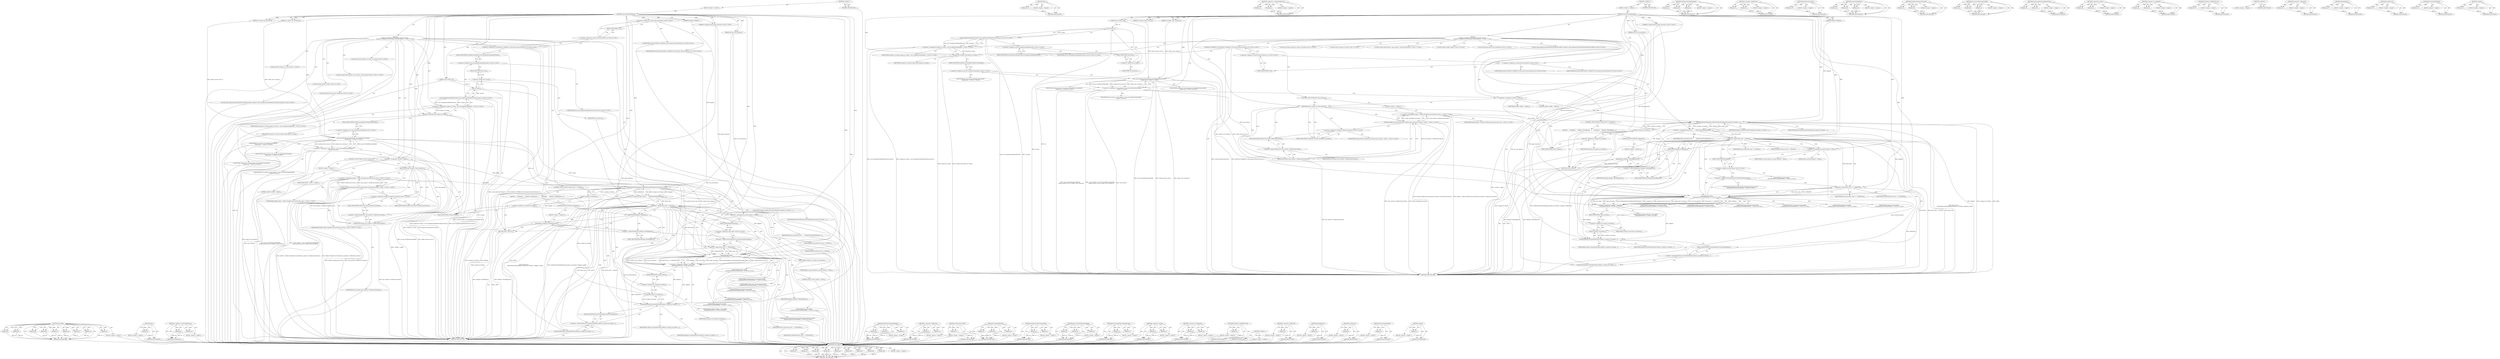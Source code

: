 digraph "scheme" {
vulnerable_221 [label=<(METHOD,base.Bind)>];
vulnerable_222 [label=<(PARAM,p1)>];
vulnerable_223 [label=<(PARAM,p2)>];
vulnerable_224 [label=<(PARAM,p3)>];
vulnerable_225 [label=<(PARAM,p4)>];
vulnerable_226 [label=<(PARAM,p5)>];
vulnerable_227 [label=<(PARAM,p6)>];
vulnerable_228 [label=<(PARAM,p7)>];
vulnerable_229 [label=<(PARAM,p8)>];
vulnerable_230 [label=<(PARAM,p9)>];
vulnerable_231 [label=<(BLOCK,&lt;empty&gt;,&lt;empty&gt;)>];
vulnerable_232 [label=<(METHOD_RETURN,ANY)>];
vulnerable_174 [label=<(METHOD,spec)>];
vulnerable_175 [label=<(PARAM,p1)>];
vulnerable_176 [label=<(BLOCK,&lt;empty&gt;,&lt;empty&gt;)>];
vulnerable_177 [label=<(METHOD_RETURN,ANY)>];
vulnerable_197 [label=<(METHOD,&lt;operator&gt;.indirectFieldAccess)>];
vulnerable_198 [label=<(PARAM,p1)>];
vulnerable_199 [label=<(PARAM,p2)>];
vulnerable_200 [label=<(BLOCK,&lt;empty&gt;,&lt;empty&gt;)>];
vulnerable_201 [label=<(METHOD_RETURN,ANY)>];
vulnerable_6 [label=<(METHOD,&lt;global&gt;)<SUB>1</SUB>>];
vulnerable_7 [label=<(BLOCK,&lt;empty&gt;,&lt;empty&gt;)<SUB>1</SUB>>];
vulnerable_8 [label=<(METHOD,LaunchUrlWithDelegate)<SUB>1</SUB>>];
vulnerable_9 [label=<(PARAM,const GURL&amp; url)<SUB>2</SUB>>];
vulnerable_10 [label=<(PARAM,int render_process_host_id)<SUB>3</SUB>>];
vulnerable_11 [label=<(PARAM,int render_view_routing_id)<SUB>4</SUB>>];
vulnerable_12 [label="<(PARAM,ui::PageTransition page_transition)<SUB>5</SUB>>"];
vulnerable_13 [label=<(PARAM,bool has_user_gesture)<SUB>6</SUB>>];
vulnerable_14 [label=<(PARAM,Delegate* delegate)<SUB>7</SUB>>];
vulnerable_15 [label="<(BLOCK,{
  DCHECK_CURRENTLY_ON(content::BrowserThread:...,{
  DCHECK_CURRENTLY_ON(content::BrowserThread:...)<SUB>7</SUB>>"];
vulnerable_16 [label="<(DCHECK_CURRENTLY_ON,DCHECK_CURRENTLY_ON(content::BrowserThread::UI))<SUB>8</SUB>>"];
vulnerable_17 [label="<(&lt;operator&gt;.fieldAccess,content::BrowserThread::UI)<SUB>8</SUB>>"];
vulnerable_18 [label="<(&lt;operator&gt;.fieldAccess,content::BrowserThread)<SUB>8</SUB>>"];
vulnerable_19 [label="<(IDENTIFIER,content,DCHECK_CURRENTLY_ON(content::BrowserThread::UI))<SUB>8</SUB>>"];
vulnerable_20 [label="<(IDENTIFIER,BrowserThread,DCHECK_CURRENTLY_ON(content::BrowserThread::UI))<SUB>8</SUB>>"];
vulnerable_21 [label=<(FIELD_IDENTIFIER,UI,UI)<SUB>8</SUB>>];
vulnerable_22 [label="<(LOCAL,std.string escaped_url_string: std.string)<SUB>10</SUB>>"];
vulnerable_23 [label="<(&lt;operator&gt;.assignment,escaped_url_string = net::EscapeExternalHandler...)<SUB>10</SUB>>"];
vulnerable_24 [label="<(IDENTIFIER,escaped_url_string,escaped_url_string = net::EscapeExternalHandler...)<SUB>10</SUB>>"];
vulnerable_25 [label="<(net.EscapeExternalHandlerValue,net::EscapeExternalHandlerValue(url.spec()))<SUB>10</SUB>>"];
vulnerable_26 [label="<(&lt;operator&gt;.fieldAccess,net::EscapeExternalHandlerValue)<SUB>10</SUB>>"];
vulnerable_27 [label="<(IDENTIFIER,net,net::EscapeExternalHandlerValue(url.spec()))<SUB>10</SUB>>"];
vulnerable_28 [label=<(FIELD_IDENTIFIER,EscapeExternalHandlerValue,EscapeExternalHandlerValue)<SUB>10</SUB>>];
vulnerable_29 [label=<(spec,url.spec())<SUB>10</SUB>>];
vulnerable_30 [label=<(&lt;operator&gt;.fieldAccess,url.spec)<SUB>10</SUB>>];
vulnerable_31 [label=<(IDENTIFIER,url,url.spec())<SUB>10</SUB>>];
vulnerable_32 [label=<(FIELD_IDENTIFIER,spec,spec)<SUB>10</SUB>>];
vulnerable_33 [label="<(LOCAL,GURL escaped_url: GURL)<SUB>11</SUB>>"];
vulnerable_34 [label=<(escaped_url,escaped_url(escaped_url_string))<SUB>11</SUB>>];
vulnerable_35 [label=<(IDENTIFIER,escaped_url_string,escaped_url(escaped_url_string))<SUB>11</SUB>>];
vulnerable_36 [label="<(LOCAL,content.WebContents* web_contents: content.WebContents*)<SUB>13</SUB>>"];
vulnerable_37 [label="<(&lt;operator&gt;.assignment,* web_contents = tab_util::GetWebContentsByID(
...)<SUB>13</SUB>>"];
vulnerable_38 [label="<(IDENTIFIER,web_contents,* web_contents = tab_util::GetWebContentsByID(
...)<SUB>13</SUB>>"];
vulnerable_39 [label="<(tab_util.GetWebContentsByID,tab_util::GetWebContentsByID(
      render_proc...)<SUB>13</SUB>>"];
vulnerable_40 [label="<(&lt;operator&gt;.fieldAccess,tab_util::GetWebContentsByID)<SUB>13</SUB>>"];
vulnerable_41 [label="<(IDENTIFIER,tab_util,tab_util::GetWebContentsByID(
      render_proc...)<SUB>13</SUB>>"];
vulnerable_42 [label=<(FIELD_IDENTIFIER,GetWebContentsByID,GetWebContentsByID)<SUB>13</SUB>>];
vulnerable_43 [label="<(IDENTIFIER,render_process_host_id,tab_util::GetWebContentsByID(
      render_proc...)<SUB>14</SUB>>"];
vulnerable_44 [label="<(IDENTIFIER,render_view_routing_id,tab_util::GetWebContentsByID(
      render_proc...)<SUB>14</SUB>>"];
vulnerable_45 [label="<(LOCAL,Profile* profile: Profile*)<SUB>15</SUB>>"];
vulnerable_46 [label=<(&lt;operator&gt;.assignment,* profile = nullptr)<SUB>15</SUB>>];
vulnerable_47 [label=<(IDENTIFIER,profile,* profile = nullptr)<SUB>15</SUB>>];
vulnerable_48 [label=<(LITERAL,nullptr,* profile = nullptr)<SUB>15</SUB>>];
vulnerable_49 [label=<(CONTROL_STRUCTURE,IF,if (web_contents))<SUB>16</SUB>>];
vulnerable_50 [label=<(IDENTIFIER,web_contents,if (web_contents))<SUB>16</SUB>>];
vulnerable_51 [label=<(BLOCK,&lt;empty&gt;,&lt;empty&gt;)<SUB>17</SUB>>];
vulnerable_52 [label="<(&lt;operator&gt;.assignment,profile = Profile::FromBrowserContext(web_conte...)<SUB>17</SUB>>"];
vulnerable_53 [label="<(IDENTIFIER,profile,profile = Profile::FromBrowserContext(web_conte...)<SUB>17</SUB>>"];
vulnerable_54 [label="<(Profile.FromBrowserContext,Profile::FromBrowserContext(web_contents-&gt;GetBr...)<SUB>17</SUB>>"];
vulnerable_55 [label="<(&lt;operator&gt;.fieldAccess,Profile::FromBrowserContext)<SUB>17</SUB>>"];
vulnerable_56 [label="<(IDENTIFIER,Profile,Profile::FromBrowserContext(web_contents-&gt;GetBr...)<SUB>17</SUB>>"];
vulnerable_57 [label=<(FIELD_IDENTIFIER,FromBrowserContext,FromBrowserContext)<SUB>17</SUB>>];
vulnerable_58 [label=<(GetBrowserContext,web_contents-&gt;GetBrowserContext())<SUB>17</SUB>>];
vulnerable_59 [label=<(&lt;operator&gt;.indirectFieldAccess,web_contents-&gt;GetBrowserContext)<SUB>17</SUB>>];
vulnerable_60 [label=<(IDENTIFIER,web_contents,web_contents-&gt;GetBrowserContext())<SUB>17</SUB>>];
vulnerable_61 [label=<(FIELD_IDENTIFIER,GetBrowserContext,GetBrowserContext)<SUB>17</SUB>>];
vulnerable_62 [label="<(LOCAL,BlockState block_state: BlockState)<SUB>18</SUB>>"];
vulnerable_63 [label=<(&lt;operator&gt;.assignment,block_state =
      GetBlockStateWithDelegate(e...)<SUB>18</SUB>>];
vulnerable_64 [label=<(IDENTIFIER,block_state,block_state =
      GetBlockStateWithDelegate(e...)<SUB>18</SUB>>];
vulnerable_65 [label=<(GetBlockStateWithDelegate,GetBlockStateWithDelegate(escaped_url.scheme(),...)<SUB>19</SUB>>];
vulnerable_66 [label=<(scheme,escaped_url.scheme())<SUB>19</SUB>>];
vulnerable_67 [label=<(&lt;operator&gt;.fieldAccess,escaped_url.scheme)<SUB>19</SUB>>];
vulnerable_68 [label=<(IDENTIFIER,escaped_url,escaped_url.scheme())<SUB>19</SUB>>];
vulnerable_69 [label=<(FIELD_IDENTIFIER,scheme,scheme)<SUB>19</SUB>>];
vulnerable_70 [label=<(IDENTIFIER,delegate,GetBlockStateWithDelegate(escaped_url.scheme(),...)<SUB>19</SUB>>];
vulnerable_71 [label=<(IDENTIFIER,profile,GetBlockStateWithDelegate(escaped_url.scheme(),...)<SUB>19</SUB>>];
vulnerable_72 [label=<(CONTROL_STRUCTURE,IF,if (block_state == BLOCK))<SUB>20</SUB>>];
vulnerable_73 [label=<(&lt;operator&gt;.equals,block_state == BLOCK)<SUB>20</SUB>>];
vulnerable_74 [label=<(IDENTIFIER,block_state,block_state == BLOCK)<SUB>20</SUB>>];
vulnerable_75 [label=<(IDENTIFIER,BLOCK,block_state == BLOCK)<SUB>20</SUB>>];
vulnerable_76 [label=<(BLOCK,{
    if (delegate)
      delegate-&gt;BlockReques...,{
    if (delegate)
      delegate-&gt;BlockReques...)<SUB>20</SUB>>];
vulnerable_77 [label=<(CONTROL_STRUCTURE,IF,if (delegate))<SUB>21</SUB>>];
vulnerable_78 [label=<(IDENTIFIER,delegate,if (delegate))<SUB>21</SUB>>];
vulnerable_79 [label=<(BLOCK,&lt;empty&gt;,&lt;empty&gt;)<SUB>22</SUB>>];
vulnerable_80 [label=<(BlockRequest,delegate-&gt;BlockRequest())<SUB>22</SUB>>];
vulnerable_81 [label=<(&lt;operator&gt;.indirectFieldAccess,delegate-&gt;BlockRequest)<SUB>22</SUB>>];
vulnerable_82 [label=<(IDENTIFIER,delegate,delegate-&gt;BlockRequest())<SUB>22</SUB>>];
vulnerable_83 [label=<(FIELD_IDENTIFIER,BlockRequest,BlockRequest)<SUB>22</SUB>>];
vulnerable_84 [label=<(RETURN,return;,return;)<SUB>23</SUB>>];
vulnerable_85 [label=<(&lt;operator&gt;.assignment,g_accept_requests = false)<SUB>26</SUB>>];
vulnerable_86 [label=<(IDENTIFIER,g_accept_requests,g_accept_requests = false)<SUB>26</SUB>>];
vulnerable_87 [label=<(LITERAL,false,g_accept_requests = false)<SUB>26</SUB>>];
vulnerable_88 [label="<(LOCAL,shell_integration.DefaultWebClientWorkerCallback callback: shell_integration.DefaultWebClientWorkerCallback)<SUB>28</SUB>>"];
vulnerable_89 [label="<(&lt;operator&gt;.assignment,callback = base::Bind(
      &amp;OnDefaultProtocol...)<SUB>28</SUB>>"];
vulnerable_90 [label="<(IDENTIFIER,callback,callback = base::Bind(
      &amp;OnDefaultProtocol...)<SUB>28</SUB>>"];
vulnerable_91 [label="<(base.Bind,base::Bind(
      &amp;OnDefaultProtocolClientWorke...)<SUB>28</SUB>>"];
vulnerable_92 [label="<(&lt;operator&gt;.fieldAccess,base::Bind)<SUB>28</SUB>>"];
vulnerable_93 [label="<(IDENTIFIER,base,base::Bind(
      &amp;OnDefaultProtocolClientWorke...)<SUB>28</SUB>>"];
vulnerable_94 [label=<(FIELD_IDENTIFIER,Bind,Bind)<SUB>28</SUB>>];
vulnerable_95 [label=<(&lt;operator&gt;.addressOf,&amp;OnDefaultProtocolClientWorkerFinished)<SUB>29</SUB>>];
vulnerable_96 [label="<(IDENTIFIER,OnDefaultProtocolClientWorkerFinished,base::Bind(
      &amp;OnDefaultProtocolClientWorke...)<SUB>29</SUB>>"];
vulnerable_97 [label="<(IDENTIFIER,url,base::Bind(
      &amp;OnDefaultProtocolClientWorke...)<SUB>29</SUB>>"];
vulnerable_98 [label="<(IDENTIFIER,render_process_host_id,base::Bind(
      &amp;OnDefaultProtocolClientWorke...)<SUB>29</SUB>>"];
vulnerable_99 [label="<(IDENTIFIER,render_view_routing_id,base::Bind(
      &amp;OnDefaultProtocolClientWorke...)<SUB>30</SUB>>"];
vulnerable_100 [label=<(&lt;operator&gt;.equals,block_state == UNKNOWN)<SUB>30</SUB>>];
vulnerable_101 [label=<(IDENTIFIER,block_state,block_state == UNKNOWN)<SUB>30</SUB>>];
vulnerable_102 [label=<(IDENTIFIER,UNKNOWN,block_state == UNKNOWN)<SUB>30</SUB>>];
vulnerable_103 [label="<(IDENTIFIER,page_transition,base::Bind(
      &amp;OnDefaultProtocolClientWorke...)<SUB>30</SUB>>"];
vulnerable_104 [label="<(IDENTIFIER,has_user_gesture,base::Bind(
      &amp;OnDefaultProtocolClientWorke...)<SUB>31</SUB>>"];
vulnerable_105 [label="<(IDENTIFIER,delegate,base::Bind(
      &amp;OnDefaultProtocolClientWorke...)<SUB>31</SUB>>"];
vulnerable_106 [label=<(StartCheckIsDefault,CreateShellWorker(callback, escaped_url.scheme(...)<SUB>33</SUB>>];
vulnerable_107 [label=<(&lt;operator&gt;.indirectFieldAccess,CreateShellWorker(callback, escaped_url.scheme(...)<SUB>33</SUB>>];
vulnerable_108 [label=<(CreateShellWorker,CreateShellWorker(callback, escaped_url.scheme(...)<SUB>33</SUB>>];
vulnerable_109 [label=<(IDENTIFIER,callback,CreateShellWorker(callback, escaped_url.scheme(...)<SUB>33</SUB>>];
vulnerable_110 [label=<(scheme,escaped_url.scheme())<SUB>33</SUB>>];
vulnerable_111 [label=<(&lt;operator&gt;.fieldAccess,escaped_url.scheme)<SUB>33</SUB>>];
vulnerable_112 [label=<(IDENTIFIER,escaped_url,escaped_url.scheme())<SUB>33</SUB>>];
vulnerable_113 [label=<(FIELD_IDENTIFIER,scheme,scheme)<SUB>33</SUB>>];
vulnerable_114 [label=<(IDENTIFIER,delegate,CreateShellWorker(callback, escaped_url.scheme(...)<SUB>33</SUB>>];
vulnerable_115 [label=<(FIELD_IDENTIFIER,StartCheckIsDefault,StartCheckIsDefault)<SUB>33</SUB>>];
vulnerable_116 [label=<(METHOD_RETURN,void)<SUB>1</SUB>>];
vulnerable_118 [label=<(METHOD_RETURN,ANY)<SUB>1</SUB>>];
vulnerable_202 [label=<(METHOD,GetBlockStateWithDelegate)>];
vulnerable_203 [label=<(PARAM,p1)>];
vulnerable_204 [label=<(PARAM,p2)>];
vulnerable_205 [label=<(PARAM,p3)>];
vulnerable_206 [label=<(BLOCK,&lt;empty&gt;,&lt;empty&gt;)>];
vulnerable_207 [label=<(METHOD_RETURN,ANY)>];
vulnerable_159 [label=<(METHOD,&lt;operator&gt;.fieldAccess)>];
vulnerable_160 [label=<(PARAM,p1)>];
vulnerable_161 [label=<(PARAM,p2)>];
vulnerable_162 [label=<(BLOCK,&lt;empty&gt;,&lt;empty&gt;)>];
vulnerable_163 [label=<(METHOD_RETURN,ANY)>];
vulnerable_193 [label=<(METHOD,GetBrowserContext)>];
vulnerable_194 [label=<(PARAM,p1)>];
vulnerable_195 [label=<(BLOCK,&lt;empty&gt;,&lt;empty&gt;)>];
vulnerable_196 [label=<(METHOD_RETURN,ANY)>];
vulnerable_241 [label=<(METHOD,CreateShellWorker)>];
vulnerable_242 [label=<(PARAM,p1)>];
vulnerable_243 [label=<(PARAM,p2)>];
vulnerable_244 [label=<(PARAM,p3)>];
vulnerable_245 [label=<(BLOCK,&lt;empty&gt;,&lt;empty&gt;)>];
vulnerable_246 [label=<(METHOD_RETURN,ANY)>];
vulnerable_188 [label=<(METHOD,Profile.FromBrowserContext)>];
vulnerable_189 [label=<(PARAM,p1)>];
vulnerable_190 [label=<(PARAM,p2)>];
vulnerable_191 [label=<(BLOCK,&lt;empty&gt;,&lt;empty&gt;)>];
vulnerable_192 [label=<(METHOD_RETURN,ANY)>];
vulnerable_182 [label=<(METHOD,tab_util.GetWebContentsByID)>];
vulnerable_183 [label=<(PARAM,p1)>];
vulnerable_184 [label=<(PARAM,p2)>];
vulnerable_185 [label=<(PARAM,p3)>];
vulnerable_186 [label=<(BLOCK,&lt;empty&gt;,&lt;empty&gt;)>];
vulnerable_187 [label=<(METHOD_RETURN,ANY)>];
vulnerable_169 [label=<(METHOD,net.EscapeExternalHandlerValue)>];
vulnerable_170 [label=<(PARAM,p1)>];
vulnerable_171 [label=<(PARAM,p2)>];
vulnerable_172 [label=<(BLOCK,&lt;empty&gt;,&lt;empty&gt;)>];
vulnerable_173 [label=<(METHOD_RETURN,ANY)>];
vulnerable_212 [label=<(METHOD,&lt;operator&gt;.equals)>];
vulnerable_213 [label=<(PARAM,p1)>];
vulnerable_214 [label=<(PARAM,p2)>];
vulnerable_215 [label=<(BLOCK,&lt;empty&gt;,&lt;empty&gt;)>];
vulnerable_216 [label=<(METHOD_RETURN,ANY)>];
vulnerable_164 [label=<(METHOD,&lt;operator&gt;.assignment)>];
vulnerable_165 [label=<(PARAM,p1)>];
vulnerable_166 [label=<(PARAM,p2)>];
vulnerable_167 [label=<(BLOCK,&lt;empty&gt;,&lt;empty&gt;)>];
vulnerable_168 [label=<(METHOD_RETURN,ANY)>];
vulnerable_155 [label=<(METHOD,DCHECK_CURRENTLY_ON)>];
vulnerable_156 [label=<(PARAM,p1)>];
vulnerable_157 [label=<(BLOCK,&lt;empty&gt;,&lt;empty&gt;)>];
vulnerable_158 [label=<(METHOD_RETURN,ANY)>];
vulnerable_149 [label=<(METHOD,&lt;global&gt;)<SUB>1</SUB>>];
vulnerable_150 [label=<(BLOCK,&lt;empty&gt;,&lt;empty&gt;)>];
vulnerable_151 [label=<(METHOD_RETURN,ANY)>];
vulnerable_233 [label=<(METHOD,&lt;operator&gt;.addressOf)>];
vulnerable_234 [label=<(PARAM,p1)>];
vulnerable_235 [label=<(BLOCK,&lt;empty&gt;,&lt;empty&gt;)>];
vulnerable_236 [label=<(METHOD_RETURN,ANY)>];
vulnerable_217 [label=<(METHOD,BlockRequest)>];
vulnerable_218 [label=<(PARAM,p1)>];
vulnerable_219 [label=<(BLOCK,&lt;empty&gt;,&lt;empty&gt;)>];
vulnerable_220 [label=<(METHOD_RETURN,ANY)>];
vulnerable_178 [label=<(METHOD,escaped_url)>];
vulnerable_179 [label=<(PARAM,p1)>];
vulnerable_180 [label=<(BLOCK,&lt;empty&gt;,&lt;empty&gt;)>];
vulnerable_181 [label=<(METHOD_RETURN,ANY)>];
vulnerable_237 [label=<(METHOD,StartCheckIsDefault)>];
vulnerable_238 [label=<(PARAM,p1)>];
vulnerable_239 [label=<(BLOCK,&lt;empty&gt;,&lt;empty&gt;)>];
vulnerable_240 [label=<(METHOD_RETURN,ANY)>];
vulnerable_208 [label=<(METHOD,scheme)>];
vulnerable_209 [label=<(PARAM,p1)>];
vulnerable_210 [label=<(BLOCK,&lt;empty&gt;,&lt;empty&gt;)>];
vulnerable_211 [label=<(METHOD_RETURN,ANY)>];
fixed_221 [label=<(METHOD,base.Bind)>];
fixed_222 [label=<(PARAM,p1)>];
fixed_223 [label=<(PARAM,p2)>];
fixed_224 [label=<(PARAM,p3)>];
fixed_225 [label=<(PARAM,p4)>];
fixed_226 [label=<(PARAM,p5)>];
fixed_227 [label=<(PARAM,p6)>];
fixed_228 [label=<(PARAM,p7)>];
fixed_229 [label=<(PARAM,p8)>];
fixed_230 [label=<(PARAM,p9)>];
fixed_231 [label=<(BLOCK,&lt;empty&gt;,&lt;empty&gt;)>];
fixed_232 [label=<(METHOD_RETURN,ANY)>];
fixed_174 [label=<(METHOD,spec)>];
fixed_175 [label=<(PARAM,p1)>];
fixed_176 [label=<(BLOCK,&lt;empty&gt;,&lt;empty&gt;)>];
fixed_177 [label=<(METHOD_RETURN,ANY)>];
fixed_197 [label=<(METHOD,&lt;operator&gt;.indirectFieldAccess)>];
fixed_198 [label=<(PARAM,p1)>];
fixed_199 [label=<(PARAM,p2)>];
fixed_200 [label=<(BLOCK,&lt;empty&gt;,&lt;empty&gt;)>];
fixed_201 [label=<(METHOD_RETURN,ANY)>];
fixed_6 [label=<(METHOD,&lt;global&gt;)<SUB>1</SUB>>];
fixed_7 [label=<(BLOCK,&lt;empty&gt;,&lt;empty&gt;)<SUB>1</SUB>>];
fixed_8 [label=<(METHOD,LaunchUrlWithDelegate)<SUB>1</SUB>>];
fixed_9 [label=<(PARAM,const GURL&amp; url)<SUB>2</SUB>>];
fixed_10 [label=<(PARAM,int render_process_host_id)<SUB>3</SUB>>];
fixed_11 [label=<(PARAM,int render_view_routing_id)<SUB>4</SUB>>];
fixed_12 [label="<(PARAM,ui::PageTransition page_transition)<SUB>5</SUB>>"];
fixed_13 [label=<(PARAM,bool has_user_gesture)<SUB>6</SUB>>];
fixed_14 [label=<(PARAM,Delegate* delegate)<SUB>7</SUB>>];
fixed_15 [label="<(BLOCK,{
  DCHECK_CURRENTLY_ON(content::BrowserThread:...,{
  DCHECK_CURRENTLY_ON(content::BrowserThread:...)<SUB>7</SUB>>"];
fixed_16 [label="<(DCHECK_CURRENTLY_ON,DCHECK_CURRENTLY_ON(content::BrowserThread::UI))<SUB>8</SUB>>"];
fixed_17 [label="<(&lt;operator&gt;.fieldAccess,content::BrowserThread::UI)<SUB>8</SUB>>"];
fixed_18 [label="<(&lt;operator&gt;.fieldAccess,content::BrowserThread)<SUB>8</SUB>>"];
fixed_19 [label="<(IDENTIFIER,content,DCHECK_CURRENTLY_ON(content::BrowserThread::UI))<SUB>8</SUB>>"];
fixed_20 [label="<(IDENTIFIER,BrowserThread,DCHECK_CURRENTLY_ON(content::BrowserThread::UI))<SUB>8</SUB>>"];
fixed_21 [label=<(FIELD_IDENTIFIER,UI,UI)<SUB>8</SUB>>];
fixed_22 [label="<(LOCAL,std.string escaped_url_string: std.string)<SUB>14</SUB>>"];
fixed_23 [label="<(&lt;operator&gt;.assignment,escaped_url_string = net::EscapeExternalHandler...)<SUB>14</SUB>>"];
fixed_24 [label="<(IDENTIFIER,escaped_url_string,escaped_url_string = net::EscapeExternalHandler...)<SUB>14</SUB>>"];
fixed_25 [label="<(net.EscapeExternalHandlerValue,net::EscapeExternalHandlerValue(url.spec()))<SUB>14</SUB>>"];
fixed_26 [label="<(&lt;operator&gt;.fieldAccess,net::EscapeExternalHandlerValue)<SUB>14</SUB>>"];
fixed_27 [label="<(IDENTIFIER,net,net::EscapeExternalHandlerValue(url.spec()))<SUB>14</SUB>>"];
fixed_28 [label=<(FIELD_IDENTIFIER,EscapeExternalHandlerValue,EscapeExternalHandlerValue)<SUB>14</SUB>>];
fixed_29 [label=<(spec,url.spec())<SUB>14</SUB>>];
fixed_30 [label=<(&lt;operator&gt;.fieldAccess,url.spec)<SUB>14</SUB>>];
fixed_31 [label=<(IDENTIFIER,url,url.spec())<SUB>14</SUB>>];
fixed_32 [label=<(FIELD_IDENTIFIER,spec,spec)<SUB>14</SUB>>];
fixed_33 [label="<(LOCAL,GURL escaped_url: GURL)<SUB>15</SUB>>"];
fixed_34 [label=<(escaped_url,escaped_url(escaped_url_string))<SUB>15</SUB>>];
fixed_35 [label=<(IDENTIFIER,escaped_url_string,escaped_url(escaped_url_string))<SUB>15</SUB>>];
fixed_36 [label="<(LOCAL,content.WebContents* web_contents: content.WebContents*)<SUB>17</SUB>>"];
fixed_37 [label="<(&lt;operator&gt;.assignment,* web_contents = tab_util::GetWebContentsByID(
...)<SUB>17</SUB>>"];
fixed_38 [label="<(IDENTIFIER,web_contents,* web_contents = tab_util::GetWebContentsByID(
...)<SUB>17</SUB>>"];
fixed_39 [label="<(tab_util.GetWebContentsByID,tab_util::GetWebContentsByID(
      render_proc...)<SUB>17</SUB>>"];
fixed_40 [label="<(&lt;operator&gt;.fieldAccess,tab_util::GetWebContentsByID)<SUB>17</SUB>>"];
fixed_41 [label="<(IDENTIFIER,tab_util,tab_util::GetWebContentsByID(
      render_proc...)<SUB>17</SUB>>"];
fixed_42 [label=<(FIELD_IDENTIFIER,GetWebContentsByID,GetWebContentsByID)<SUB>17</SUB>>];
fixed_43 [label="<(IDENTIFIER,render_process_host_id,tab_util::GetWebContentsByID(
      render_proc...)<SUB>18</SUB>>"];
fixed_44 [label="<(IDENTIFIER,render_view_routing_id,tab_util::GetWebContentsByID(
      render_proc...)<SUB>18</SUB>>"];
fixed_45 [label="<(LOCAL,Profile* profile: Profile*)<SUB>19</SUB>>"];
fixed_46 [label=<(&lt;operator&gt;.assignment,* profile = nullptr)<SUB>19</SUB>>];
fixed_47 [label=<(IDENTIFIER,profile,* profile = nullptr)<SUB>19</SUB>>];
fixed_48 [label=<(LITERAL,nullptr,* profile = nullptr)<SUB>19</SUB>>];
fixed_49 [label=<(CONTROL_STRUCTURE,IF,if (web_contents))<SUB>20</SUB>>];
fixed_50 [label=<(IDENTIFIER,web_contents,if (web_contents))<SUB>20</SUB>>];
fixed_51 [label=<(BLOCK,&lt;empty&gt;,&lt;empty&gt;)<SUB>21</SUB>>];
fixed_52 [label="<(&lt;operator&gt;.assignment,profile = Profile::FromBrowserContext(web_conte...)<SUB>21</SUB>>"];
fixed_53 [label="<(IDENTIFIER,profile,profile = Profile::FromBrowserContext(web_conte...)<SUB>21</SUB>>"];
fixed_54 [label="<(Profile.FromBrowserContext,Profile::FromBrowserContext(web_contents-&gt;GetBr...)<SUB>21</SUB>>"];
fixed_55 [label="<(&lt;operator&gt;.fieldAccess,Profile::FromBrowserContext)<SUB>21</SUB>>"];
fixed_56 [label="<(IDENTIFIER,Profile,Profile::FromBrowserContext(web_contents-&gt;GetBr...)<SUB>21</SUB>>"];
fixed_57 [label=<(FIELD_IDENTIFIER,FromBrowserContext,FromBrowserContext)<SUB>21</SUB>>];
fixed_58 [label=<(GetBrowserContext,web_contents-&gt;GetBrowserContext())<SUB>21</SUB>>];
fixed_59 [label=<(&lt;operator&gt;.indirectFieldAccess,web_contents-&gt;GetBrowserContext)<SUB>21</SUB>>];
fixed_60 [label=<(IDENTIFIER,web_contents,web_contents-&gt;GetBrowserContext())<SUB>21</SUB>>];
fixed_61 [label=<(FIELD_IDENTIFIER,GetBrowserContext,GetBrowserContext)<SUB>21</SUB>>];
fixed_62 [label="<(LOCAL,BlockState block_state: BlockState)<SUB>22</SUB>>"];
fixed_63 [label=<(&lt;operator&gt;.assignment,block_state =
      GetBlockStateWithDelegate(e...)<SUB>22</SUB>>];
fixed_64 [label=<(IDENTIFIER,block_state,block_state =
      GetBlockStateWithDelegate(e...)<SUB>22</SUB>>];
fixed_65 [label=<(GetBlockStateWithDelegate,GetBlockStateWithDelegate(escaped_url.scheme(),...)<SUB>23</SUB>>];
fixed_66 [label=<(scheme,escaped_url.scheme())<SUB>23</SUB>>];
fixed_67 [label=<(&lt;operator&gt;.fieldAccess,escaped_url.scheme)<SUB>23</SUB>>];
fixed_68 [label=<(IDENTIFIER,escaped_url,escaped_url.scheme())<SUB>23</SUB>>];
fixed_69 [label=<(FIELD_IDENTIFIER,scheme,scheme)<SUB>23</SUB>>];
fixed_70 [label=<(IDENTIFIER,delegate,GetBlockStateWithDelegate(escaped_url.scheme(),...)<SUB>23</SUB>>];
fixed_71 [label=<(IDENTIFIER,profile,GetBlockStateWithDelegate(escaped_url.scheme(),...)<SUB>23</SUB>>];
fixed_72 [label=<(CONTROL_STRUCTURE,IF,if (block_state == BLOCK))<SUB>24</SUB>>];
fixed_73 [label=<(&lt;operator&gt;.equals,block_state == BLOCK)<SUB>24</SUB>>];
fixed_74 [label=<(IDENTIFIER,block_state,block_state == BLOCK)<SUB>24</SUB>>];
fixed_75 [label=<(IDENTIFIER,BLOCK,block_state == BLOCK)<SUB>24</SUB>>];
fixed_76 [label=<(BLOCK,{
    if (delegate)
      delegate-&gt;BlockReques...,{
    if (delegate)
      delegate-&gt;BlockReques...)<SUB>24</SUB>>];
fixed_77 [label=<(CONTROL_STRUCTURE,IF,if (delegate))<SUB>25</SUB>>];
fixed_78 [label=<(IDENTIFIER,delegate,if (delegate))<SUB>25</SUB>>];
fixed_79 [label=<(BLOCK,&lt;empty&gt;,&lt;empty&gt;)<SUB>26</SUB>>];
fixed_80 [label=<(BlockRequest,delegate-&gt;BlockRequest())<SUB>26</SUB>>];
fixed_81 [label=<(&lt;operator&gt;.indirectFieldAccess,delegate-&gt;BlockRequest)<SUB>26</SUB>>];
fixed_82 [label=<(IDENTIFIER,delegate,delegate-&gt;BlockRequest())<SUB>26</SUB>>];
fixed_83 [label=<(FIELD_IDENTIFIER,BlockRequest,BlockRequest)<SUB>26</SUB>>];
fixed_84 [label=<(RETURN,return;,return;)<SUB>27</SUB>>];
fixed_85 [label=<(&lt;operator&gt;.assignment,g_accept_requests = false)<SUB>30</SUB>>];
fixed_86 [label=<(IDENTIFIER,g_accept_requests,g_accept_requests = false)<SUB>30</SUB>>];
fixed_87 [label=<(LITERAL,false,g_accept_requests = false)<SUB>30</SUB>>];
fixed_88 [label="<(LOCAL,shell_integration.DefaultWebClientWorkerCallback callback: shell_integration.DefaultWebClientWorkerCallback)<SUB>32</SUB>>"];
fixed_89 [label="<(&lt;operator&gt;.assignment,callback = base::Bind(
      &amp;OnDefaultProtocol...)<SUB>32</SUB>>"];
fixed_90 [label="<(IDENTIFIER,callback,callback = base::Bind(
      &amp;OnDefaultProtocol...)<SUB>32</SUB>>"];
fixed_91 [label="<(base.Bind,base::Bind(
      &amp;OnDefaultProtocolClientWorke...)<SUB>32</SUB>>"];
fixed_92 [label="<(&lt;operator&gt;.fieldAccess,base::Bind)<SUB>32</SUB>>"];
fixed_93 [label="<(IDENTIFIER,base,base::Bind(
      &amp;OnDefaultProtocolClientWorke...)<SUB>32</SUB>>"];
fixed_94 [label=<(FIELD_IDENTIFIER,Bind,Bind)<SUB>32</SUB>>];
fixed_95 [label=<(&lt;operator&gt;.addressOf,&amp;OnDefaultProtocolClientWorkerFinished)<SUB>33</SUB>>];
fixed_96 [label="<(IDENTIFIER,OnDefaultProtocolClientWorkerFinished,base::Bind(
      &amp;OnDefaultProtocolClientWorke...)<SUB>33</SUB>>"];
fixed_97 [label="<(IDENTIFIER,escaped_url,base::Bind(
      &amp;OnDefaultProtocolClientWorke...)<SUB>33</SUB>>"];
fixed_98 [label="<(IDENTIFIER,render_process_host_id,base::Bind(
      &amp;OnDefaultProtocolClientWorke...)<SUB>34</SUB>>"];
fixed_99 [label="<(IDENTIFIER,render_view_routing_id,base::Bind(
      &amp;OnDefaultProtocolClientWorke...)<SUB>34</SUB>>"];
fixed_100 [label=<(&lt;operator&gt;.equals,block_state == UNKNOWN)<SUB>34</SUB>>];
fixed_101 [label=<(IDENTIFIER,block_state,block_state == UNKNOWN)<SUB>34</SUB>>];
fixed_102 [label=<(IDENTIFIER,UNKNOWN,block_state == UNKNOWN)<SUB>34</SUB>>];
fixed_103 [label="<(IDENTIFIER,page_transition,base::Bind(
      &amp;OnDefaultProtocolClientWorke...)<SUB>35</SUB>>"];
fixed_104 [label="<(IDENTIFIER,has_user_gesture,base::Bind(
      &amp;OnDefaultProtocolClientWorke...)<SUB>35</SUB>>"];
fixed_105 [label="<(IDENTIFIER,delegate,base::Bind(
      &amp;OnDefaultProtocolClientWorke...)<SUB>35</SUB>>"];
fixed_106 [label=<(StartCheckIsDefault,CreateShellWorker(callback, escaped_url.scheme(...)<SUB>37</SUB>>];
fixed_107 [label=<(&lt;operator&gt;.indirectFieldAccess,CreateShellWorker(callback, escaped_url.scheme(...)<SUB>37</SUB>>];
fixed_108 [label=<(CreateShellWorker,CreateShellWorker(callback, escaped_url.scheme(...)<SUB>37</SUB>>];
fixed_109 [label=<(IDENTIFIER,callback,CreateShellWorker(callback, escaped_url.scheme(...)<SUB>37</SUB>>];
fixed_110 [label=<(scheme,escaped_url.scheme())<SUB>37</SUB>>];
fixed_111 [label=<(&lt;operator&gt;.fieldAccess,escaped_url.scheme)<SUB>37</SUB>>];
fixed_112 [label=<(IDENTIFIER,escaped_url,escaped_url.scheme())<SUB>37</SUB>>];
fixed_113 [label=<(FIELD_IDENTIFIER,scheme,scheme)<SUB>37</SUB>>];
fixed_114 [label=<(IDENTIFIER,delegate,CreateShellWorker(callback, escaped_url.scheme(...)<SUB>37</SUB>>];
fixed_115 [label=<(FIELD_IDENTIFIER,StartCheckIsDefault,StartCheckIsDefault)<SUB>37</SUB>>];
fixed_116 [label=<(METHOD_RETURN,void)<SUB>1</SUB>>];
fixed_118 [label=<(METHOD_RETURN,ANY)<SUB>1</SUB>>];
fixed_202 [label=<(METHOD,GetBlockStateWithDelegate)>];
fixed_203 [label=<(PARAM,p1)>];
fixed_204 [label=<(PARAM,p2)>];
fixed_205 [label=<(PARAM,p3)>];
fixed_206 [label=<(BLOCK,&lt;empty&gt;,&lt;empty&gt;)>];
fixed_207 [label=<(METHOD_RETURN,ANY)>];
fixed_159 [label=<(METHOD,&lt;operator&gt;.fieldAccess)>];
fixed_160 [label=<(PARAM,p1)>];
fixed_161 [label=<(PARAM,p2)>];
fixed_162 [label=<(BLOCK,&lt;empty&gt;,&lt;empty&gt;)>];
fixed_163 [label=<(METHOD_RETURN,ANY)>];
fixed_193 [label=<(METHOD,GetBrowserContext)>];
fixed_194 [label=<(PARAM,p1)>];
fixed_195 [label=<(BLOCK,&lt;empty&gt;,&lt;empty&gt;)>];
fixed_196 [label=<(METHOD_RETURN,ANY)>];
fixed_241 [label=<(METHOD,CreateShellWorker)>];
fixed_242 [label=<(PARAM,p1)>];
fixed_243 [label=<(PARAM,p2)>];
fixed_244 [label=<(PARAM,p3)>];
fixed_245 [label=<(BLOCK,&lt;empty&gt;,&lt;empty&gt;)>];
fixed_246 [label=<(METHOD_RETURN,ANY)>];
fixed_188 [label=<(METHOD,Profile.FromBrowserContext)>];
fixed_189 [label=<(PARAM,p1)>];
fixed_190 [label=<(PARAM,p2)>];
fixed_191 [label=<(BLOCK,&lt;empty&gt;,&lt;empty&gt;)>];
fixed_192 [label=<(METHOD_RETURN,ANY)>];
fixed_182 [label=<(METHOD,tab_util.GetWebContentsByID)>];
fixed_183 [label=<(PARAM,p1)>];
fixed_184 [label=<(PARAM,p2)>];
fixed_185 [label=<(PARAM,p3)>];
fixed_186 [label=<(BLOCK,&lt;empty&gt;,&lt;empty&gt;)>];
fixed_187 [label=<(METHOD_RETURN,ANY)>];
fixed_169 [label=<(METHOD,net.EscapeExternalHandlerValue)>];
fixed_170 [label=<(PARAM,p1)>];
fixed_171 [label=<(PARAM,p2)>];
fixed_172 [label=<(BLOCK,&lt;empty&gt;,&lt;empty&gt;)>];
fixed_173 [label=<(METHOD_RETURN,ANY)>];
fixed_212 [label=<(METHOD,&lt;operator&gt;.equals)>];
fixed_213 [label=<(PARAM,p1)>];
fixed_214 [label=<(PARAM,p2)>];
fixed_215 [label=<(BLOCK,&lt;empty&gt;,&lt;empty&gt;)>];
fixed_216 [label=<(METHOD_RETURN,ANY)>];
fixed_164 [label=<(METHOD,&lt;operator&gt;.assignment)>];
fixed_165 [label=<(PARAM,p1)>];
fixed_166 [label=<(PARAM,p2)>];
fixed_167 [label=<(BLOCK,&lt;empty&gt;,&lt;empty&gt;)>];
fixed_168 [label=<(METHOD_RETURN,ANY)>];
fixed_155 [label=<(METHOD,DCHECK_CURRENTLY_ON)>];
fixed_156 [label=<(PARAM,p1)>];
fixed_157 [label=<(BLOCK,&lt;empty&gt;,&lt;empty&gt;)>];
fixed_158 [label=<(METHOD_RETURN,ANY)>];
fixed_149 [label=<(METHOD,&lt;global&gt;)<SUB>1</SUB>>];
fixed_150 [label=<(BLOCK,&lt;empty&gt;,&lt;empty&gt;)>];
fixed_151 [label=<(METHOD_RETURN,ANY)>];
fixed_233 [label=<(METHOD,&lt;operator&gt;.addressOf)>];
fixed_234 [label=<(PARAM,p1)>];
fixed_235 [label=<(BLOCK,&lt;empty&gt;,&lt;empty&gt;)>];
fixed_236 [label=<(METHOD_RETURN,ANY)>];
fixed_217 [label=<(METHOD,BlockRequest)>];
fixed_218 [label=<(PARAM,p1)>];
fixed_219 [label=<(BLOCK,&lt;empty&gt;,&lt;empty&gt;)>];
fixed_220 [label=<(METHOD_RETURN,ANY)>];
fixed_178 [label=<(METHOD,escaped_url)>];
fixed_179 [label=<(PARAM,p1)>];
fixed_180 [label=<(BLOCK,&lt;empty&gt;,&lt;empty&gt;)>];
fixed_181 [label=<(METHOD_RETURN,ANY)>];
fixed_237 [label=<(METHOD,StartCheckIsDefault)>];
fixed_238 [label=<(PARAM,p1)>];
fixed_239 [label=<(BLOCK,&lt;empty&gt;,&lt;empty&gt;)>];
fixed_240 [label=<(METHOD_RETURN,ANY)>];
fixed_208 [label=<(METHOD,scheme)>];
fixed_209 [label=<(PARAM,p1)>];
fixed_210 [label=<(BLOCK,&lt;empty&gt;,&lt;empty&gt;)>];
fixed_211 [label=<(METHOD_RETURN,ANY)>];
vulnerable_221 -> vulnerable_222  [key=0, label="AST: "];
vulnerable_221 -> vulnerable_222  [key=1, label="DDG: "];
vulnerable_221 -> vulnerable_231  [key=0, label="AST: "];
vulnerable_221 -> vulnerable_223  [key=0, label="AST: "];
vulnerable_221 -> vulnerable_223  [key=1, label="DDG: "];
vulnerable_221 -> vulnerable_232  [key=0, label="AST: "];
vulnerable_221 -> vulnerable_232  [key=1, label="CFG: "];
vulnerable_221 -> vulnerable_224  [key=0, label="AST: "];
vulnerable_221 -> vulnerable_224  [key=1, label="DDG: "];
vulnerable_221 -> vulnerable_225  [key=0, label="AST: "];
vulnerable_221 -> vulnerable_225  [key=1, label="DDG: "];
vulnerable_221 -> vulnerable_226  [key=0, label="AST: "];
vulnerable_221 -> vulnerable_226  [key=1, label="DDG: "];
vulnerable_221 -> vulnerable_227  [key=0, label="AST: "];
vulnerable_221 -> vulnerable_227  [key=1, label="DDG: "];
vulnerable_221 -> vulnerable_228  [key=0, label="AST: "];
vulnerable_221 -> vulnerable_228  [key=1, label="DDG: "];
vulnerable_221 -> vulnerable_229  [key=0, label="AST: "];
vulnerable_221 -> vulnerable_229  [key=1, label="DDG: "];
vulnerable_221 -> vulnerable_230  [key=0, label="AST: "];
vulnerable_221 -> vulnerable_230  [key=1, label="DDG: "];
vulnerable_222 -> vulnerable_232  [key=0, label="DDG: p1"];
vulnerable_223 -> vulnerable_232  [key=0, label="DDG: p2"];
vulnerable_224 -> vulnerable_232  [key=0, label="DDG: p3"];
vulnerable_225 -> vulnerable_232  [key=0, label="DDG: p4"];
vulnerable_226 -> vulnerable_232  [key=0, label="DDG: p5"];
vulnerable_227 -> vulnerable_232  [key=0, label="DDG: p6"];
vulnerable_228 -> vulnerable_232  [key=0, label="DDG: p7"];
vulnerable_229 -> vulnerable_232  [key=0, label="DDG: p8"];
vulnerable_230 -> vulnerable_232  [key=0, label="DDG: p9"];
vulnerable_231 -> fixed_221  [key=0];
vulnerable_232 -> fixed_221  [key=0];
vulnerable_174 -> vulnerable_175  [key=0, label="AST: "];
vulnerable_174 -> vulnerable_175  [key=1, label="DDG: "];
vulnerable_174 -> vulnerable_176  [key=0, label="AST: "];
vulnerable_174 -> vulnerable_177  [key=0, label="AST: "];
vulnerable_174 -> vulnerable_177  [key=1, label="CFG: "];
vulnerable_175 -> vulnerable_177  [key=0, label="DDG: p1"];
vulnerable_176 -> fixed_221  [key=0];
vulnerable_177 -> fixed_221  [key=0];
vulnerable_197 -> vulnerable_198  [key=0, label="AST: "];
vulnerable_197 -> vulnerable_198  [key=1, label="DDG: "];
vulnerable_197 -> vulnerable_200  [key=0, label="AST: "];
vulnerable_197 -> vulnerable_199  [key=0, label="AST: "];
vulnerable_197 -> vulnerable_199  [key=1, label="DDG: "];
vulnerable_197 -> vulnerable_201  [key=0, label="AST: "];
vulnerable_197 -> vulnerable_201  [key=1, label="CFG: "];
vulnerable_198 -> vulnerable_201  [key=0, label="DDG: p1"];
vulnerable_199 -> vulnerable_201  [key=0, label="DDG: p2"];
vulnerable_200 -> fixed_221  [key=0];
vulnerable_201 -> fixed_221  [key=0];
vulnerable_6 -> vulnerable_7  [key=0, label="AST: "];
vulnerable_6 -> vulnerable_118  [key=0, label="AST: "];
vulnerable_6 -> vulnerable_118  [key=1, label="CFG: "];
vulnerable_7 -> vulnerable_8  [key=0, label="AST: "];
vulnerable_8 -> vulnerable_9  [key=0, label="AST: "];
vulnerable_8 -> vulnerable_9  [key=1, label="DDG: "];
vulnerable_8 -> vulnerable_10  [key=0, label="AST: "];
vulnerable_8 -> vulnerable_10  [key=1, label="DDG: "];
vulnerable_8 -> vulnerable_11  [key=0, label="AST: "];
vulnerable_8 -> vulnerable_11  [key=1, label="DDG: "];
vulnerable_8 -> vulnerable_12  [key=0, label="AST: "];
vulnerable_8 -> vulnerable_12  [key=1, label="DDG: "];
vulnerable_8 -> vulnerable_13  [key=0, label="AST: "];
vulnerable_8 -> vulnerable_13  [key=1, label="DDG: "];
vulnerable_8 -> vulnerable_14  [key=0, label="AST: "];
vulnerable_8 -> vulnerable_14  [key=1, label="DDG: "];
vulnerable_8 -> vulnerable_15  [key=0, label="AST: "];
vulnerable_8 -> vulnerable_116  [key=0, label="AST: "];
vulnerable_8 -> vulnerable_18  [key=0, label="CFG: "];
vulnerable_8 -> vulnerable_46  [key=0, label="DDG: "];
vulnerable_8 -> vulnerable_85  [key=0, label="DDG: "];
vulnerable_8 -> vulnerable_34  [key=0, label="DDG: "];
vulnerable_8 -> vulnerable_50  [key=0, label="DDG: "];
vulnerable_8 -> vulnerable_39  [key=0, label="DDG: "];
vulnerable_8 -> vulnerable_65  [key=0, label="DDG: "];
vulnerable_8 -> vulnerable_73  [key=0, label="DDG: "];
vulnerable_8 -> vulnerable_84  [key=0, label="DDG: "];
vulnerable_8 -> vulnerable_91  [key=0, label="DDG: "];
vulnerable_8 -> vulnerable_78  [key=0, label="DDG: "];
vulnerable_8 -> vulnerable_100  [key=0, label="DDG: "];
vulnerable_8 -> vulnerable_108  [key=0, label="DDG: "];
vulnerable_9 -> vulnerable_116  [key=0, label="DDG: url"];
vulnerable_9 -> vulnerable_91  [key=0, label="DDG: url"];
vulnerable_9 -> vulnerable_29  [key=0, label="DDG: url"];
vulnerable_10 -> vulnerable_39  [key=0, label="DDG: render_process_host_id"];
vulnerable_11 -> vulnerable_39  [key=0, label="DDG: render_view_routing_id"];
vulnerable_12 -> vulnerable_116  [key=0, label="DDG: page_transition"];
vulnerable_12 -> vulnerable_91  [key=0, label="DDG: page_transition"];
vulnerable_13 -> vulnerable_116  [key=0, label="DDG: has_user_gesture"];
vulnerable_13 -> vulnerable_91  [key=0, label="DDG: has_user_gesture"];
vulnerable_14 -> vulnerable_65  [key=0, label="DDG: delegate"];
vulnerable_15 -> vulnerable_16  [key=0, label="AST: "];
vulnerable_15 -> vulnerable_22  [key=0, label="AST: "];
vulnerable_15 -> vulnerable_23  [key=0, label="AST: "];
vulnerable_15 -> vulnerable_33  [key=0, label="AST: "];
vulnerable_15 -> vulnerable_34  [key=0, label="AST: "];
vulnerable_15 -> vulnerable_36  [key=0, label="AST: "];
vulnerable_15 -> vulnerable_37  [key=0, label="AST: "];
vulnerable_15 -> vulnerable_45  [key=0, label="AST: "];
vulnerable_15 -> vulnerable_46  [key=0, label="AST: "];
vulnerable_15 -> vulnerable_49  [key=0, label="AST: "];
vulnerable_15 -> vulnerable_62  [key=0, label="AST: "];
vulnerable_15 -> vulnerable_63  [key=0, label="AST: "];
vulnerable_15 -> vulnerable_72  [key=0, label="AST: "];
vulnerable_15 -> vulnerable_85  [key=0, label="AST: "];
vulnerable_15 -> vulnerable_88  [key=0, label="AST: "];
vulnerable_15 -> vulnerable_89  [key=0, label="AST: "];
vulnerable_15 -> vulnerable_106  [key=0, label="AST: "];
vulnerable_16 -> vulnerable_17  [key=0, label="AST: "];
vulnerable_16 -> vulnerable_28  [key=0, label="CFG: "];
vulnerable_16 -> vulnerable_116  [key=0, label="DDG: content::BrowserThread::UI"];
vulnerable_16 -> vulnerable_116  [key=1, label="DDG: DCHECK_CURRENTLY_ON(content::BrowserThread::UI)"];
vulnerable_17 -> vulnerable_18  [key=0, label="AST: "];
vulnerable_17 -> vulnerable_21  [key=0, label="AST: "];
vulnerable_17 -> vulnerable_16  [key=0, label="CFG: "];
vulnerable_18 -> vulnerable_19  [key=0, label="AST: "];
vulnerable_18 -> vulnerable_20  [key=0, label="AST: "];
vulnerable_18 -> vulnerable_21  [key=0, label="CFG: "];
vulnerable_19 -> fixed_221  [key=0];
vulnerable_20 -> fixed_221  [key=0];
vulnerable_21 -> vulnerable_17  [key=0, label="CFG: "];
vulnerable_22 -> fixed_221  [key=0];
vulnerable_23 -> vulnerable_24  [key=0, label="AST: "];
vulnerable_23 -> vulnerable_25  [key=0, label="AST: "];
vulnerable_23 -> vulnerable_34  [key=0, label="CFG: "];
vulnerable_23 -> vulnerable_34  [key=1, label="DDG: escaped_url_string"];
vulnerable_23 -> vulnerable_116  [key=0, label="DDG: net::EscapeExternalHandlerValue(url.spec())"];
vulnerable_23 -> vulnerable_116  [key=1, label="DDG: escaped_url_string = net::EscapeExternalHandlerValue(url.spec())"];
vulnerable_24 -> fixed_221  [key=0];
vulnerable_25 -> vulnerable_26  [key=0, label="AST: "];
vulnerable_25 -> vulnerable_29  [key=0, label="AST: "];
vulnerable_25 -> vulnerable_23  [key=0, label="CFG: "];
vulnerable_25 -> vulnerable_23  [key=1, label="DDG: net::EscapeExternalHandlerValue"];
vulnerable_25 -> vulnerable_23  [key=2, label="DDG: url.spec()"];
vulnerable_25 -> vulnerable_116  [key=0, label="DDG: net::EscapeExternalHandlerValue"];
vulnerable_25 -> vulnerable_116  [key=1, label="DDG: url.spec()"];
vulnerable_26 -> vulnerable_27  [key=0, label="AST: "];
vulnerable_26 -> vulnerable_28  [key=0, label="AST: "];
vulnerable_26 -> vulnerable_32  [key=0, label="CFG: "];
vulnerable_27 -> fixed_221  [key=0];
vulnerable_28 -> vulnerable_26  [key=0, label="CFG: "];
vulnerable_29 -> vulnerable_30  [key=0, label="AST: "];
vulnerable_29 -> vulnerable_25  [key=0, label="CFG: "];
vulnerable_29 -> vulnerable_25  [key=1, label="DDG: url.spec"];
vulnerable_29 -> vulnerable_116  [key=0, label="DDG: url.spec"];
vulnerable_29 -> vulnerable_91  [key=0, label="DDG: url.spec"];
vulnerable_30 -> vulnerable_31  [key=0, label="AST: "];
vulnerable_30 -> vulnerable_32  [key=0, label="AST: "];
vulnerable_30 -> vulnerable_29  [key=0, label="CFG: "];
vulnerable_31 -> fixed_221  [key=0];
vulnerable_32 -> vulnerable_30  [key=0, label="CFG: "];
vulnerable_33 -> fixed_221  [key=0];
vulnerable_34 -> vulnerable_35  [key=0, label="AST: "];
vulnerable_34 -> vulnerable_42  [key=0, label="CFG: "];
vulnerable_34 -> vulnerable_116  [key=0, label="DDG: escaped_url_string"];
vulnerable_34 -> vulnerable_116  [key=1, label="DDG: escaped_url(escaped_url_string)"];
vulnerable_35 -> fixed_221  [key=0];
vulnerable_36 -> fixed_221  [key=0];
vulnerable_37 -> vulnerable_38  [key=0, label="AST: "];
vulnerable_37 -> vulnerable_39  [key=0, label="AST: "];
vulnerable_37 -> vulnerable_46  [key=0, label="CFG: "];
vulnerable_37 -> vulnerable_116  [key=0, label="DDG: web_contents"];
vulnerable_37 -> vulnerable_116  [key=1, label="DDG: tab_util::GetWebContentsByID(
      render_process_host_id, render_view_routing_id)"];
vulnerable_37 -> vulnerable_116  [key=2, label="DDG: * web_contents = tab_util::GetWebContentsByID(
      render_process_host_id, render_view_routing_id)"];
vulnerable_37 -> vulnerable_58  [key=0, label="DDG: web_contents"];
vulnerable_38 -> fixed_221  [key=0];
vulnerable_39 -> vulnerable_40  [key=0, label="AST: "];
vulnerable_39 -> vulnerable_43  [key=0, label="AST: "];
vulnerable_39 -> vulnerable_44  [key=0, label="AST: "];
vulnerable_39 -> vulnerable_37  [key=0, label="CFG: "];
vulnerable_39 -> vulnerable_37  [key=1, label="DDG: tab_util::GetWebContentsByID"];
vulnerable_39 -> vulnerable_37  [key=2, label="DDG: render_process_host_id"];
vulnerable_39 -> vulnerable_37  [key=3, label="DDG: render_view_routing_id"];
vulnerable_39 -> vulnerable_116  [key=0, label="DDG: tab_util::GetWebContentsByID"];
vulnerable_39 -> vulnerable_116  [key=1, label="DDG: render_process_host_id"];
vulnerable_39 -> vulnerable_116  [key=2, label="DDG: render_view_routing_id"];
vulnerable_39 -> vulnerable_91  [key=0, label="DDG: render_process_host_id"];
vulnerable_39 -> vulnerable_91  [key=1, label="DDG: render_view_routing_id"];
vulnerable_40 -> vulnerable_41  [key=0, label="AST: "];
vulnerable_40 -> vulnerable_42  [key=0, label="AST: "];
vulnerable_40 -> vulnerable_39  [key=0, label="CFG: "];
vulnerable_41 -> fixed_221  [key=0];
vulnerable_42 -> vulnerable_40  [key=0, label="CFG: "];
vulnerable_43 -> fixed_221  [key=0];
vulnerable_44 -> fixed_221  [key=0];
vulnerable_45 -> fixed_221  [key=0];
vulnerable_46 -> vulnerable_47  [key=0, label="AST: "];
vulnerable_46 -> vulnerable_48  [key=0, label="AST: "];
vulnerable_46 -> vulnerable_50  [key=0, label="CFG: "];
vulnerable_46 -> vulnerable_116  [key=0, label="DDG: * profile = nullptr"];
vulnerable_46 -> vulnerable_65  [key=0, label="DDG: profile"];
vulnerable_47 -> fixed_221  [key=0];
vulnerable_48 -> fixed_221  [key=0];
vulnerable_49 -> vulnerable_50  [key=0, label="AST: "];
vulnerable_49 -> vulnerable_51  [key=0, label="AST: "];
vulnerable_50 -> vulnerable_57  [key=0, label="CFG: "];
vulnerable_50 -> vulnerable_57  [key=1, label="CDG: "];
vulnerable_50 -> vulnerable_69  [key=0, label="CFG: "];
vulnerable_50 -> vulnerable_58  [key=0, label="CDG: "];
vulnerable_50 -> vulnerable_61  [key=0, label="CDG: "];
vulnerable_50 -> vulnerable_52  [key=0, label="CDG: "];
vulnerable_50 -> vulnerable_59  [key=0, label="CDG: "];
vulnerable_50 -> vulnerable_55  [key=0, label="CDG: "];
vulnerable_50 -> vulnerable_54  [key=0, label="CDG: "];
vulnerable_51 -> vulnerable_52  [key=0, label="AST: "];
vulnerable_52 -> vulnerable_53  [key=0, label="AST: "];
vulnerable_52 -> vulnerable_54  [key=0, label="AST: "];
vulnerable_52 -> vulnerable_69  [key=0, label="CFG: "];
vulnerable_52 -> vulnerable_116  [key=0, label="DDG: Profile::FromBrowserContext(web_contents-&gt;GetBrowserContext())"];
vulnerable_52 -> vulnerable_116  [key=1, label="DDG: profile = Profile::FromBrowserContext(web_contents-&gt;GetBrowserContext())"];
vulnerable_52 -> vulnerable_65  [key=0, label="DDG: profile"];
vulnerable_53 -> fixed_221  [key=0];
vulnerable_54 -> vulnerable_55  [key=0, label="AST: "];
vulnerable_54 -> vulnerable_58  [key=0, label="AST: "];
vulnerable_54 -> vulnerable_52  [key=0, label="CFG: "];
vulnerable_54 -> vulnerable_52  [key=1, label="DDG: Profile::FromBrowserContext"];
vulnerable_54 -> vulnerable_52  [key=2, label="DDG: web_contents-&gt;GetBrowserContext()"];
vulnerable_54 -> vulnerable_116  [key=0, label="DDG: Profile::FromBrowserContext"];
vulnerable_54 -> vulnerable_116  [key=1, label="DDG: web_contents-&gt;GetBrowserContext()"];
vulnerable_55 -> vulnerable_56  [key=0, label="AST: "];
vulnerable_55 -> vulnerable_57  [key=0, label="AST: "];
vulnerable_55 -> vulnerable_61  [key=0, label="CFG: "];
vulnerable_56 -> fixed_221  [key=0];
vulnerable_57 -> vulnerable_55  [key=0, label="CFG: "];
vulnerable_58 -> vulnerable_59  [key=0, label="AST: "];
vulnerable_58 -> vulnerable_54  [key=0, label="CFG: "];
vulnerable_58 -> vulnerable_54  [key=1, label="DDG: web_contents-&gt;GetBrowserContext"];
vulnerable_58 -> vulnerable_116  [key=0, label="DDG: web_contents-&gt;GetBrowserContext"];
vulnerable_59 -> vulnerable_60  [key=0, label="AST: "];
vulnerable_59 -> vulnerable_61  [key=0, label="AST: "];
vulnerable_59 -> vulnerable_58  [key=0, label="CFG: "];
vulnerable_60 -> fixed_221  [key=0];
vulnerable_61 -> vulnerable_59  [key=0, label="CFG: "];
vulnerable_62 -> fixed_221  [key=0];
vulnerable_63 -> vulnerable_64  [key=0, label="AST: "];
vulnerable_63 -> vulnerable_65  [key=0, label="AST: "];
vulnerable_63 -> vulnerable_73  [key=0, label="CFG: "];
vulnerable_63 -> vulnerable_73  [key=1, label="DDG: block_state"];
vulnerable_63 -> vulnerable_116  [key=0, label="DDG: GetBlockStateWithDelegate(escaped_url.scheme(), delegate, profile)"];
vulnerable_63 -> vulnerable_116  [key=1, label="DDG: block_state =
      GetBlockStateWithDelegate(escaped_url.scheme(), delegate, profile)"];
vulnerable_64 -> fixed_221  [key=0];
vulnerable_65 -> vulnerable_66  [key=0, label="AST: "];
vulnerable_65 -> vulnerable_70  [key=0, label="AST: "];
vulnerable_65 -> vulnerable_71  [key=0, label="AST: "];
vulnerable_65 -> vulnerable_63  [key=0, label="CFG: "];
vulnerable_65 -> vulnerable_63  [key=1, label="DDG: escaped_url.scheme()"];
vulnerable_65 -> vulnerable_63  [key=2, label="DDG: delegate"];
vulnerable_65 -> vulnerable_63  [key=3, label="DDG: profile"];
vulnerable_65 -> vulnerable_116  [key=0, label="DDG: escaped_url.scheme()"];
vulnerable_65 -> vulnerable_116  [key=1, label="DDG: delegate"];
vulnerable_65 -> vulnerable_116  [key=2, label="DDG: profile"];
vulnerable_65 -> vulnerable_91  [key=0, label="DDG: delegate"];
vulnerable_65 -> vulnerable_80  [key=0, label="DDG: delegate"];
vulnerable_66 -> vulnerable_67  [key=0, label="AST: "];
vulnerable_66 -> vulnerable_65  [key=0, label="CFG: "];
vulnerable_66 -> vulnerable_65  [key=1, label="DDG: escaped_url.scheme"];
vulnerable_66 -> vulnerable_116  [key=0, label="DDG: escaped_url.scheme"];
vulnerable_66 -> vulnerable_110  [key=0, label="DDG: escaped_url.scheme"];
vulnerable_67 -> vulnerable_68  [key=0, label="AST: "];
vulnerable_67 -> vulnerable_69  [key=0, label="AST: "];
vulnerable_67 -> vulnerable_66  [key=0, label="CFG: "];
vulnerable_68 -> fixed_221  [key=0];
vulnerable_69 -> vulnerable_67  [key=0, label="CFG: "];
vulnerable_70 -> fixed_221  [key=0];
vulnerable_71 -> fixed_221  [key=0];
vulnerable_72 -> vulnerable_73  [key=0, label="AST: "];
vulnerable_72 -> vulnerable_76  [key=0, label="AST: "];
vulnerable_73 -> vulnerable_74  [key=0, label="AST: "];
vulnerable_73 -> vulnerable_75  [key=0, label="AST: "];
vulnerable_73 -> vulnerable_78  [key=0, label="CFG: "];
vulnerable_73 -> vulnerable_78  [key=1, label="CDG: "];
vulnerable_73 -> vulnerable_85  [key=0, label="CFG: "];
vulnerable_73 -> vulnerable_85  [key=1, label="CDG: "];
vulnerable_73 -> vulnerable_116  [key=0, label="DDG: block_state"];
vulnerable_73 -> vulnerable_116  [key=1, label="DDG: block_state == BLOCK"];
vulnerable_73 -> vulnerable_116  [key=2, label="DDG: BLOCK"];
vulnerable_73 -> vulnerable_100  [key=0, label="DDG: block_state"];
vulnerable_73 -> vulnerable_100  [key=1, label="CDG: "];
vulnerable_73 -> vulnerable_107  [key=0, label="CDG: "];
vulnerable_73 -> vulnerable_94  [key=0, label="CDG: "];
vulnerable_73 -> vulnerable_115  [key=0, label="CDG: "];
vulnerable_73 -> vulnerable_89  [key=0, label="CDG: "];
vulnerable_73 -> vulnerable_113  [key=0, label="CDG: "];
vulnerable_73 -> vulnerable_84  [key=0, label="CDG: "];
vulnerable_73 -> vulnerable_110  [key=0, label="CDG: "];
vulnerable_73 -> vulnerable_95  [key=0, label="CDG: "];
vulnerable_73 -> vulnerable_92  [key=0, label="CDG: "];
vulnerable_73 -> vulnerable_106  [key=0, label="CDG: "];
vulnerable_73 -> vulnerable_91  [key=0, label="CDG: "];
vulnerable_73 -> vulnerable_108  [key=0, label="CDG: "];
vulnerable_73 -> vulnerable_111  [key=0, label="CDG: "];
vulnerable_74 -> fixed_221  [key=0];
vulnerable_75 -> fixed_221  [key=0];
vulnerable_76 -> vulnerable_77  [key=0, label="AST: "];
vulnerable_76 -> vulnerable_84  [key=0, label="AST: "];
vulnerable_77 -> vulnerable_78  [key=0, label="AST: "];
vulnerable_77 -> vulnerable_79  [key=0, label="AST: "];
vulnerable_78 -> vulnerable_84  [key=0, label="CFG: "];
vulnerable_78 -> vulnerable_83  [key=0, label="CFG: "];
vulnerable_78 -> vulnerable_83  [key=1, label="CDG: "];
vulnerable_78 -> vulnerable_80  [key=0, label="CDG: "];
vulnerable_78 -> vulnerable_81  [key=0, label="CDG: "];
vulnerable_79 -> vulnerable_80  [key=0, label="AST: "];
vulnerable_80 -> vulnerable_81  [key=0, label="AST: "];
vulnerable_80 -> vulnerable_84  [key=0, label="CFG: "];
vulnerable_80 -> vulnerable_116  [key=0, label="DDG: delegate-&gt;BlockRequest"];
vulnerable_80 -> vulnerable_116  [key=1, label="DDG: delegate-&gt;BlockRequest()"];
vulnerable_81 -> vulnerable_82  [key=0, label="AST: "];
vulnerable_81 -> vulnerable_83  [key=0, label="AST: "];
vulnerable_81 -> vulnerable_80  [key=0, label="CFG: "];
vulnerable_82 -> fixed_221  [key=0];
vulnerable_83 -> vulnerable_81  [key=0, label="CFG: "];
vulnerable_84 -> vulnerable_116  [key=0, label="CFG: "];
vulnerable_84 -> vulnerable_116  [key=1, label="DDG: &lt;RET&gt;"];
vulnerable_85 -> vulnerable_86  [key=0, label="AST: "];
vulnerable_85 -> vulnerable_87  [key=0, label="AST: "];
vulnerable_85 -> vulnerable_94  [key=0, label="CFG: "];
vulnerable_85 -> vulnerable_116  [key=0, label="DDG: g_accept_requests"];
vulnerable_86 -> fixed_221  [key=0];
vulnerable_87 -> fixed_221  [key=0];
vulnerable_88 -> fixed_221  [key=0];
vulnerable_89 -> vulnerable_90  [key=0, label="AST: "];
vulnerable_89 -> vulnerable_91  [key=0, label="AST: "];
vulnerable_89 -> vulnerable_113  [key=0, label="CFG: "];
vulnerable_89 -> vulnerable_108  [key=0, label="DDG: callback"];
vulnerable_90 -> fixed_221  [key=0];
vulnerable_91 -> vulnerable_92  [key=0, label="AST: "];
vulnerable_91 -> vulnerable_95  [key=0, label="AST: "];
vulnerable_91 -> vulnerable_97  [key=0, label="AST: "];
vulnerable_91 -> vulnerable_98  [key=0, label="AST: "];
vulnerable_91 -> vulnerable_99  [key=0, label="AST: "];
vulnerable_91 -> vulnerable_100  [key=0, label="AST: "];
vulnerable_91 -> vulnerable_103  [key=0, label="AST: "];
vulnerable_91 -> vulnerable_104  [key=0, label="AST: "];
vulnerable_91 -> vulnerable_105  [key=0, label="AST: "];
vulnerable_91 -> vulnerable_89  [key=0, label="CFG: "];
vulnerable_91 -> vulnerable_89  [key=1, label="DDG: delegate"];
vulnerable_91 -> vulnerable_89  [key=2, label="DDG: base::Bind"];
vulnerable_91 -> vulnerable_89  [key=3, label="DDG: page_transition"];
vulnerable_91 -> vulnerable_89  [key=4, label="DDG: &amp;OnDefaultProtocolClientWorkerFinished"];
vulnerable_91 -> vulnerable_89  [key=5, label="DDG: url"];
vulnerable_91 -> vulnerable_89  [key=6, label="DDG: render_process_host_id"];
vulnerable_91 -> vulnerable_89  [key=7, label="DDG: render_view_routing_id"];
vulnerable_91 -> vulnerable_89  [key=8, label="DDG: has_user_gesture"];
vulnerable_91 -> vulnerable_89  [key=9, label="DDG: block_state == UNKNOWN"];
vulnerable_91 -> vulnerable_108  [key=0, label="DDG: delegate"];
vulnerable_92 -> vulnerable_93  [key=0, label="AST: "];
vulnerable_92 -> vulnerable_94  [key=0, label="AST: "];
vulnerable_92 -> vulnerable_95  [key=0, label="CFG: "];
vulnerable_93 -> fixed_221  [key=0];
vulnerable_94 -> vulnerable_92  [key=0, label="CFG: "];
vulnerable_95 -> vulnerable_96  [key=0, label="AST: "];
vulnerable_95 -> vulnerable_100  [key=0, label="CFG: "];
vulnerable_96 -> fixed_221  [key=0];
vulnerable_97 -> fixed_221  [key=0];
vulnerable_98 -> fixed_221  [key=0];
vulnerable_99 -> fixed_221  [key=0];
vulnerable_100 -> vulnerable_101  [key=0, label="AST: "];
vulnerable_100 -> vulnerable_102  [key=0, label="AST: "];
vulnerable_100 -> vulnerable_91  [key=0, label="CFG: "];
vulnerable_100 -> vulnerable_91  [key=1, label="DDG: block_state"];
vulnerable_100 -> vulnerable_91  [key=2, label="DDG: UNKNOWN"];
vulnerable_100 -> vulnerable_116  [key=0, label="DDG: UNKNOWN"];
vulnerable_101 -> fixed_221  [key=0];
vulnerable_102 -> fixed_221  [key=0];
vulnerable_103 -> fixed_221  [key=0];
vulnerable_104 -> fixed_221  [key=0];
vulnerable_105 -> fixed_221  [key=0];
vulnerable_106 -> vulnerable_107  [key=0, label="AST: "];
vulnerable_106 -> vulnerable_116  [key=0, label="CFG: "];
vulnerable_107 -> vulnerable_108  [key=0, label="AST: "];
vulnerable_107 -> vulnerable_115  [key=0, label="AST: "];
vulnerable_107 -> vulnerable_106  [key=0, label="CFG: "];
vulnerable_108 -> vulnerable_109  [key=0, label="AST: "];
vulnerable_108 -> vulnerable_110  [key=0, label="AST: "];
vulnerable_108 -> vulnerable_114  [key=0, label="AST: "];
vulnerable_108 -> vulnerable_115  [key=0, label="CFG: "];
vulnerable_109 -> fixed_221  [key=0];
vulnerable_110 -> vulnerable_111  [key=0, label="AST: "];
vulnerable_110 -> vulnerable_108  [key=0, label="CFG: "];
vulnerable_110 -> vulnerable_108  [key=1, label="DDG: escaped_url.scheme"];
vulnerable_111 -> vulnerable_112  [key=0, label="AST: "];
vulnerable_111 -> vulnerable_113  [key=0, label="AST: "];
vulnerable_111 -> vulnerable_110  [key=0, label="CFG: "];
vulnerable_112 -> fixed_221  [key=0];
vulnerable_113 -> vulnerable_111  [key=0, label="CFG: "];
vulnerable_114 -> fixed_221  [key=0];
vulnerable_115 -> vulnerable_107  [key=0, label="CFG: "];
vulnerable_116 -> fixed_221  [key=0];
vulnerable_118 -> fixed_221  [key=0];
vulnerable_202 -> vulnerable_203  [key=0, label="AST: "];
vulnerable_202 -> vulnerable_203  [key=1, label="DDG: "];
vulnerable_202 -> vulnerable_206  [key=0, label="AST: "];
vulnerable_202 -> vulnerable_204  [key=0, label="AST: "];
vulnerable_202 -> vulnerable_204  [key=1, label="DDG: "];
vulnerable_202 -> vulnerable_207  [key=0, label="AST: "];
vulnerable_202 -> vulnerable_207  [key=1, label="CFG: "];
vulnerable_202 -> vulnerable_205  [key=0, label="AST: "];
vulnerable_202 -> vulnerable_205  [key=1, label="DDG: "];
vulnerable_203 -> vulnerable_207  [key=0, label="DDG: p1"];
vulnerable_204 -> vulnerable_207  [key=0, label="DDG: p2"];
vulnerable_205 -> vulnerable_207  [key=0, label="DDG: p3"];
vulnerable_206 -> fixed_221  [key=0];
vulnerable_207 -> fixed_221  [key=0];
vulnerable_159 -> vulnerable_160  [key=0, label="AST: "];
vulnerable_159 -> vulnerable_160  [key=1, label="DDG: "];
vulnerable_159 -> vulnerable_162  [key=0, label="AST: "];
vulnerable_159 -> vulnerable_161  [key=0, label="AST: "];
vulnerable_159 -> vulnerable_161  [key=1, label="DDG: "];
vulnerable_159 -> vulnerable_163  [key=0, label="AST: "];
vulnerable_159 -> vulnerable_163  [key=1, label="CFG: "];
vulnerable_160 -> vulnerable_163  [key=0, label="DDG: p1"];
vulnerable_161 -> vulnerable_163  [key=0, label="DDG: p2"];
vulnerable_162 -> fixed_221  [key=0];
vulnerable_163 -> fixed_221  [key=0];
vulnerable_193 -> vulnerable_194  [key=0, label="AST: "];
vulnerable_193 -> vulnerable_194  [key=1, label="DDG: "];
vulnerable_193 -> vulnerable_195  [key=0, label="AST: "];
vulnerable_193 -> vulnerable_196  [key=0, label="AST: "];
vulnerable_193 -> vulnerable_196  [key=1, label="CFG: "];
vulnerable_194 -> vulnerable_196  [key=0, label="DDG: p1"];
vulnerable_195 -> fixed_221  [key=0];
vulnerable_196 -> fixed_221  [key=0];
vulnerable_241 -> vulnerable_242  [key=0, label="AST: "];
vulnerable_241 -> vulnerable_242  [key=1, label="DDG: "];
vulnerable_241 -> vulnerable_245  [key=0, label="AST: "];
vulnerable_241 -> vulnerable_243  [key=0, label="AST: "];
vulnerable_241 -> vulnerable_243  [key=1, label="DDG: "];
vulnerable_241 -> vulnerable_246  [key=0, label="AST: "];
vulnerable_241 -> vulnerable_246  [key=1, label="CFG: "];
vulnerable_241 -> vulnerable_244  [key=0, label="AST: "];
vulnerable_241 -> vulnerable_244  [key=1, label="DDG: "];
vulnerable_242 -> vulnerable_246  [key=0, label="DDG: p1"];
vulnerable_243 -> vulnerable_246  [key=0, label="DDG: p2"];
vulnerable_244 -> vulnerable_246  [key=0, label="DDG: p3"];
vulnerable_245 -> fixed_221  [key=0];
vulnerable_246 -> fixed_221  [key=0];
vulnerable_188 -> vulnerable_189  [key=0, label="AST: "];
vulnerable_188 -> vulnerable_189  [key=1, label="DDG: "];
vulnerable_188 -> vulnerable_191  [key=0, label="AST: "];
vulnerable_188 -> vulnerable_190  [key=0, label="AST: "];
vulnerable_188 -> vulnerable_190  [key=1, label="DDG: "];
vulnerable_188 -> vulnerable_192  [key=0, label="AST: "];
vulnerable_188 -> vulnerable_192  [key=1, label="CFG: "];
vulnerable_189 -> vulnerable_192  [key=0, label="DDG: p1"];
vulnerable_190 -> vulnerable_192  [key=0, label="DDG: p2"];
vulnerable_191 -> fixed_221  [key=0];
vulnerable_192 -> fixed_221  [key=0];
vulnerable_182 -> vulnerable_183  [key=0, label="AST: "];
vulnerable_182 -> vulnerable_183  [key=1, label="DDG: "];
vulnerable_182 -> vulnerable_186  [key=0, label="AST: "];
vulnerable_182 -> vulnerable_184  [key=0, label="AST: "];
vulnerable_182 -> vulnerable_184  [key=1, label="DDG: "];
vulnerable_182 -> vulnerable_187  [key=0, label="AST: "];
vulnerable_182 -> vulnerable_187  [key=1, label="CFG: "];
vulnerable_182 -> vulnerable_185  [key=0, label="AST: "];
vulnerable_182 -> vulnerable_185  [key=1, label="DDG: "];
vulnerable_183 -> vulnerable_187  [key=0, label="DDG: p1"];
vulnerable_184 -> vulnerable_187  [key=0, label="DDG: p2"];
vulnerable_185 -> vulnerable_187  [key=0, label="DDG: p3"];
vulnerable_186 -> fixed_221  [key=0];
vulnerable_187 -> fixed_221  [key=0];
vulnerable_169 -> vulnerable_170  [key=0, label="AST: "];
vulnerable_169 -> vulnerable_170  [key=1, label="DDG: "];
vulnerable_169 -> vulnerable_172  [key=0, label="AST: "];
vulnerable_169 -> vulnerable_171  [key=0, label="AST: "];
vulnerable_169 -> vulnerable_171  [key=1, label="DDG: "];
vulnerable_169 -> vulnerable_173  [key=0, label="AST: "];
vulnerable_169 -> vulnerable_173  [key=1, label="CFG: "];
vulnerable_170 -> vulnerable_173  [key=0, label="DDG: p1"];
vulnerable_171 -> vulnerable_173  [key=0, label="DDG: p2"];
vulnerable_172 -> fixed_221  [key=0];
vulnerable_173 -> fixed_221  [key=0];
vulnerable_212 -> vulnerable_213  [key=0, label="AST: "];
vulnerable_212 -> vulnerable_213  [key=1, label="DDG: "];
vulnerable_212 -> vulnerable_215  [key=0, label="AST: "];
vulnerable_212 -> vulnerable_214  [key=0, label="AST: "];
vulnerable_212 -> vulnerable_214  [key=1, label="DDG: "];
vulnerable_212 -> vulnerable_216  [key=0, label="AST: "];
vulnerable_212 -> vulnerable_216  [key=1, label="CFG: "];
vulnerable_213 -> vulnerable_216  [key=0, label="DDG: p1"];
vulnerable_214 -> vulnerable_216  [key=0, label="DDG: p2"];
vulnerable_215 -> fixed_221  [key=0];
vulnerable_216 -> fixed_221  [key=0];
vulnerable_164 -> vulnerable_165  [key=0, label="AST: "];
vulnerable_164 -> vulnerable_165  [key=1, label="DDG: "];
vulnerable_164 -> vulnerable_167  [key=0, label="AST: "];
vulnerable_164 -> vulnerable_166  [key=0, label="AST: "];
vulnerable_164 -> vulnerable_166  [key=1, label="DDG: "];
vulnerable_164 -> vulnerable_168  [key=0, label="AST: "];
vulnerable_164 -> vulnerable_168  [key=1, label="CFG: "];
vulnerable_165 -> vulnerable_168  [key=0, label="DDG: p1"];
vulnerable_166 -> vulnerable_168  [key=0, label="DDG: p2"];
vulnerable_167 -> fixed_221  [key=0];
vulnerable_168 -> fixed_221  [key=0];
vulnerable_155 -> vulnerable_156  [key=0, label="AST: "];
vulnerable_155 -> vulnerable_156  [key=1, label="DDG: "];
vulnerable_155 -> vulnerable_157  [key=0, label="AST: "];
vulnerable_155 -> vulnerable_158  [key=0, label="AST: "];
vulnerable_155 -> vulnerable_158  [key=1, label="CFG: "];
vulnerable_156 -> vulnerable_158  [key=0, label="DDG: p1"];
vulnerable_157 -> fixed_221  [key=0];
vulnerable_158 -> fixed_221  [key=0];
vulnerable_149 -> vulnerable_150  [key=0, label="AST: "];
vulnerable_149 -> vulnerable_151  [key=0, label="AST: "];
vulnerable_149 -> vulnerable_151  [key=1, label="CFG: "];
vulnerable_150 -> fixed_221  [key=0];
vulnerable_151 -> fixed_221  [key=0];
vulnerable_233 -> vulnerable_234  [key=0, label="AST: "];
vulnerable_233 -> vulnerable_234  [key=1, label="DDG: "];
vulnerable_233 -> vulnerable_235  [key=0, label="AST: "];
vulnerable_233 -> vulnerable_236  [key=0, label="AST: "];
vulnerable_233 -> vulnerable_236  [key=1, label="CFG: "];
vulnerable_234 -> vulnerable_236  [key=0, label="DDG: p1"];
vulnerable_235 -> fixed_221  [key=0];
vulnerable_236 -> fixed_221  [key=0];
vulnerable_217 -> vulnerable_218  [key=0, label="AST: "];
vulnerable_217 -> vulnerable_218  [key=1, label="DDG: "];
vulnerable_217 -> vulnerable_219  [key=0, label="AST: "];
vulnerable_217 -> vulnerable_220  [key=0, label="AST: "];
vulnerable_217 -> vulnerable_220  [key=1, label="CFG: "];
vulnerable_218 -> vulnerable_220  [key=0, label="DDG: p1"];
vulnerable_219 -> fixed_221  [key=0];
vulnerable_220 -> fixed_221  [key=0];
vulnerable_178 -> vulnerable_179  [key=0, label="AST: "];
vulnerable_178 -> vulnerable_179  [key=1, label="DDG: "];
vulnerable_178 -> vulnerable_180  [key=0, label="AST: "];
vulnerable_178 -> vulnerable_181  [key=0, label="AST: "];
vulnerable_178 -> vulnerable_181  [key=1, label="CFG: "];
vulnerable_179 -> vulnerable_181  [key=0, label="DDG: p1"];
vulnerable_180 -> fixed_221  [key=0];
vulnerable_181 -> fixed_221  [key=0];
vulnerable_237 -> vulnerable_238  [key=0, label="AST: "];
vulnerable_237 -> vulnerable_238  [key=1, label="DDG: "];
vulnerable_237 -> vulnerable_239  [key=0, label="AST: "];
vulnerable_237 -> vulnerable_240  [key=0, label="AST: "];
vulnerable_237 -> vulnerable_240  [key=1, label="CFG: "];
vulnerable_238 -> vulnerable_240  [key=0, label="DDG: p1"];
vulnerable_239 -> fixed_221  [key=0];
vulnerable_240 -> fixed_221  [key=0];
vulnerable_208 -> vulnerable_209  [key=0, label="AST: "];
vulnerable_208 -> vulnerable_209  [key=1, label="DDG: "];
vulnerable_208 -> vulnerable_210  [key=0, label="AST: "];
vulnerable_208 -> vulnerable_211  [key=0, label="AST: "];
vulnerable_208 -> vulnerable_211  [key=1, label="CFG: "];
vulnerable_209 -> vulnerable_211  [key=0, label="DDG: p1"];
vulnerable_210 -> fixed_221  [key=0];
vulnerable_211 -> fixed_221  [key=0];
fixed_221 -> fixed_222  [key=0, label="AST: "];
fixed_221 -> fixed_222  [key=1, label="DDG: "];
fixed_221 -> fixed_231  [key=0, label="AST: "];
fixed_221 -> fixed_223  [key=0, label="AST: "];
fixed_221 -> fixed_223  [key=1, label="DDG: "];
fixed_221 -> fixed_232  [key=0, label="AST: "];
fixed_221 -> fixed_232  [key=1, label="CFG: "];
fixed_221 -> fixed_224  [key=0, label="AST: "];
fixed_221 -> fixed_224  [key=1, label="DDG: "];
fixed_221 -> fixed_225  [key=0, label="AST: "];
fixed_221 -> fixed_225  [key=1, label="DDG: "];
fixed_221 -> fixed_226  [key=0, label="AST: "];
fixed_221 -> fixed_226  [key=1, label="DDG: "];
fixed_221 -> fixed_227  [key=0, label="AST: "];
fixed_221 -> fixed_227  [key=1, label="DDG: "];
fixed_221 -> fixed_228  [key=0, label="AST: "];
fixed_221 -> fixed_228  [key=1, label="DDG: "];
fixed_221 -> fixed_229  [key=0, label="AST: "];
fixed_221 -> fixed_229  [key=1, label="DDG: "];
fixed_221 -> fixed_230  [key=0, label="AST: "];
fixed_221 -> fixed_230  [key=1, label="DDG: "];
fixed_222 -> fixed_232  [key=0, label="DDG: p1"];
fixed_223 -> fixed_232  [key=0, label="DDG: p2"];
fixed_224 -> fixed_232  [key=0, label="DDG: p3"];
fixed_225 -> fixed_232  [key=0, label="DDG: p4"];
fixed_226 -> fixed_232  [key=0, label="DDG: p5"];
fixed_227 -> fixed_232  [key=0, label="DDG: p6"];
fixed_228 -> fixed_232  [key=0, label="DDG: p7"];
fixed_229 -> fixed_232  [key=0, label="DDG: p8"];
fixed_230 -> fixed_232  [key=0, label="DDG: p9"];
fixed_174 -> fixed_175  [key=0, label="AST: "];
fixed_174 -> fixed_175  [key=1, label="DDG: "];
fixed_174 -> fixed_176  [key=0, label="AST: "];
fixed_174 -> fixed_177  [key=0, label="AST: "];
fixed_174 -> fixed_177  [key=1, label="CFG: "];
fixed_175 -> fixed_177  [key=0, label="DDG: p1"];
fixed_197 -> fixed_198  [key=0, label="AST: "];
fixed_197 -> fixed_198  [key=1, label="DDG: "];
fixed_197 -> fixed_200  [key=0, label="AST: "];
fixed_197 -> fixed_199  [key=0, label="AST: "];
fixed_197 -> fixed_199  [key=1, label="DDG: "];
fixed_197 -> fixed_201  [key=0, label="AST: "];
fixed_197 -> fixed_201  [key=1, label="CFG: "];
fixed_198 -> fixed_201  [key=0, label="DDG: p1"];
fixed_199 -> fixed_201  [key=0, label="DDG: p2"];
fixed_6 -> fixed_7  [key=0, label="AST: "];
fixed_6 -> fixed_118  [key=0, label="AST: "];
fixed_6 -> fixed_118  [key=1, label="CFG: "];
fixed_7 -> fixed_8  [key=0, label="AST: "];
fixed_8 -> fixed_9  [key=0, label="AST: "];
fixed_8 -> fixed_9  [key=1, label="DDG: "];
fixed_8 -> fixed_10  [key=0, label="AST: "];
fixed_8 -> fixed_10  [key=1, label="DDG: "];
fixed_8 -> fixed_11  [key=0, label="AST: "];
fixed_8 -> fixed_11  [key=1, label="DDG: "];
fixed_8 -> fixed_12  [key=0, label="AST: "];
fixed_8 -> fixed_12  [key=1, label="DDG: "];
fixed_8 -> fixed_13  [key=0, label="AST: "];
fixed_8 -> fixed_13  [key=1, label="DDG: "];
fixed_8 -> fixed_14  [key=0, label="AST: "];
fixed_8 -> fixed_14  [key=1, label="DDG: "];
fixed_8 -> fixed_15  [key=0, label="AST: "];
fixed_8 -> fixed_116  [key=0, label="AST: "];
fixed_8 -> fixed_18  [key=0, label="CFG: "];
fixed_8 -> fixed_46  [key=0, label="DDG: "];
fixed_8 -> fixed_85  [key=0, label="DDG: "];
fixed_8 -> fixed_34  [key=0, label="DDG: "];
fixed_8 -> fixed_50  [key=0, label="DDG: "];
fixed_8 -> fixed_39  [key=0, label="DDG: "];
fixed_8 -> fixed_65  [key=0, label="DDG: "];
fixed_8 -> fixed_73  [key=0, label="DDG: "];
fixed_8 -> fixed_84  [key=0, label="DDG: "];
fixed_8 -> fixed_91  [key=0, label="DDG: "];
fixed_8 -> fixed_78  [key=0, label="DDG: "];
fixed_8 -> fixed_100  [key=0, label="DDG: "];
fixed_8 -> fixed_108  [key=0, label="DDG: "];
fixed_9 -> fixed_116  [key=0, label="DDG: url"];
fixed_9 -> fixed_29  [key=0, label="DDG: url"];
fixed_10 -> fixed_39  [key=0, label="DDG: render_process_host_id"];
fixed_11 -> fixed_39  [key=0, label="DDG: render_view_routing_id"];
fixed_12 -> fixed_116  [key=0, label="DDG: page_transition"];
fixed_12 -> fixed_91  [key=0, label="DDG: page_transition"];
fixed_13 -> fixed_116  [key=0, label="DDG: has_user_gesture"];
fixed_13 -> fixed_91  [key=0, label="DDG: has_user_gesture"];
fixed_14 -> fixed_65  [key=0, label="DDG: delegate"];
fixed_15 -> fixed_16  [key=0, label="AST: "];
fixed_15 -> fixed_22  [key=0, label="AST: "];
fixed_15 -> fixed_23  [key=0, label="AST: "];
fixed_15 -> fixed_33  [key=0, label="AST: "];
fixed_15 -> fixed_34  [key=0, label="AST: "];
fixed_15 -> fixed_36  [key=0, label="AST: "];
fixed_15 -> fixed_37  [key=0, label="AST: "];
fixed_15 -> fixed_45  [key=0, label="AST: "];
fixed_15 -> fixed_46  [key=0, label="AST: "];
fixed_15 -> fixed_49  [key=0, label="AST: "];
fixed_15 -> fixed_62  [key=0, label="AST: "];
fixed_15 -> fixed_63  [key=0, label="AST: "];
fixed_15 -> fixed_72  [key=0, label="AST: "];
fixed_15 -> fixed_85  [key=0, label="AST: "];
fixed_15 -> fixed_88  [key=0, label="AST: "];
fixed_15 -> fixed_89  [key=0, label="AST: "];
fixed_15 -> fixed_106  [key=0, label="AST: "];
fixed_16 -> fixed_17  [key=0, label="AST: "];
fixed_16 -> fixed_28  [key=0, label="CFG: "];
fixed_16 -> fixed_116  [key=0, label="DDG: content::BrowserThread::UI"];
fixed_16 -> fixed_116  [key=1, label="DDG: DCHECK_CURRENTLY_ON(content::BrowserThread::UI)"];
fixed_17 -> fixed_18  [key=0, label="AST: "];
fixed_17 -> fixed_21  [key=0, label="AST: "];
fixed_17 -> fixed_16  [key=0, label="CFG: "];
fixed_18 -> fixed_19  [key=0, label="AST: "];
fixed_18 -> fixed_20  [key=0, label="AST: "];
fixed_18 -> fixed_21  [key=0, label="CFG: "];
fixed_21 -> fixed_17  [key=0, label="CFG: "];
fixed_23 -> fixed_24  [key=0, label="AST: "];
fixed_23 -> fixed_25  [key=0, label="AST: "];
fixed_23 -> fixed_34  [key=0, label="CFG: "];
fixed_23 -> fixed_34  [key=1, label="DDG: escaped_url_string"];
fixed_23 -> fixed_116  [key=0, label="DDG: net::EscapeExternalHandlerValue(url.spec())"];
fixed_23 -> fixed_116  [key=1, label="DDG: escaped_url_string = net::EscapeExternalHandlerValue(url.spec())"];
fixed_25 -> fixed_26  [key=0, label="AST: "];
fixed_25 -> fixed_29  [key=0, label="AST: "];
fixed_25 -> fixed_23  [key=0, label="CFG: "];
fixed_25 -> fixed_23  [key=1, label="DDG: net::EscapeExternalHandlerValue"];
fixed_25 -> fixed_23  [key=2, label="DDG: url.spec()"];
fixed_25 -> fixed_116  [key=0, label="DDG: net::EscapeExternalHandlerValue"];
fixed_25 -> fixed_116  [key=1, label="DDG: url.spec()"];
fixed_26 -> fixed_27  [key=0, label="AST: "];
fixed_26 -> fixed_28  [key=0, label="AST: "];
fixed_26 -> fixed_32  [key=0, label="CFG: "];
fixed_28 -> fixed_26  [key=0, label="CFG: "];
fixed_29 -> fixed_30  [key=0, label="AST: "];
fixed_29 -> fixed_25  [key=0, label="CFG: "];
fixed_29 -> fixed_25  [key=1, label="DDG: url.spec"];
fixed_29 -> fixed_116  [key=0, label="DDG: url.spec"];
fixed_30 -> fixed_31  [key=0, label="AST: "];
fixed_30 -> fixed_32  [key=0, label="AST: "];
fixed_30 -> fixed_29  [key=0, label="CFG: "];
fixed_32 -> fixed_30  [key=0, label="CFG: "];
fixed_34 -> fixed_35  [key=0, label="AST: "];
fixed_34 -> fixed_42  [key=0, label="CFG: "];
fixed_34 -> fixed_116  [key=0, label="DDG: escaped_url_string"];
fixed_34 -> fixed_116  [key=1, label="DDG: escaped_url(escaped_url_string)"];
fixed_37 -> fixed_38  [key=0, label="AST: "];
fixed_37 -> fixed_39  [key=0, label="AST: "];
fixed_37 -> fixed_46  [key=0, label="CFG: "];
fixed_37 -> fixed_116  [key=0, label="DDG: web_contents"];
fixed_37 -> fixed_116  [key=1, label="DDG: tab_util::GetWebContentsByID(
      render_process_host_id, render_view_routing_id)"];
fixed_37 -> fixed_116  [key=2, label="DDG: * web_contents = tab_util::GetWebContentsByID(
      render_process_host_id, render_view_routing_id)"];
fixed_37 -> fixed_58  [key=0, label="DDG: web_contents"];
fixed_39 -> fixed_40  [key=0, label="AST: "];
fixed_39 -> fixed_43  [key=0, label="AST: "];
fixed_39 -> fixed_44  [key=0, label="AST: "];
fixed_39 -> fixed_37  [key=0, label="CFG: "];
fixed_39 -> fixed_37  [key=1, label="DDG: tab_util::GetWebContentsByID"];
fixed_39 -> fixed_37  [key=2, label="DDG: render_process_host_id"];
fixed_39 -> fixed_37  [key=3, label="DDG: render_view_routing_id"];
fixed_39 -> fixed_116  [key=0, label="DDG: tab_util::GetWebContentsByID"];
fixed_39 -> fixed_116  [key=1, label="DDG: render_process_host_id"];
fixed_39 -> fixed_116  [key=2, label="DDG: render_view_routing_id"];
fixed_39 -> fixed_91  [key=0, label="DDG: render_process_host_id"];
fixed_39 -> fixed_91  [key=1, label="DDG: render_view_routing_id"];
fixed_40 -> fixed_41  [key=0, label="AST: "];
fixed_40 -> fixed_42  [key=0, label="AST: "];
fixed_40 -> fixed_39  [key=0, label="CFG: "];
fixed_42 -> fixed_40  [key=0, label="CFG: "];
fixed_46 -> fixed_47  [key=0, label="AST: "];
fixed_46 -> fixed_48  [key=0, label="AST: "];
fixed_46 -> fixed_50  [key=0, label="CFG: "];
fixed_46 -> fixed_116  [key=0, label="DDG: * profile = nullptr"];
fixed_46 -> fixed_65  [key=0, label="DDG: profile"];
fixed_49 -> fixed_50  [key=0, label="AST: "];
fixed_49 -> fixed_51  [key=0, label="AST: "];
fixed_50 -> fixed_57  [key=0, label="CFG: "];
fixed_50 -> fixed_57  [key=1, label="CDG: "];
fixed_50 -> fixed_69  [key=0, label="CFG: "];
fixed_50 -> fixed_58  [key=0, label="CDG: "];
fixed_50 -> fixed_61  [key=0, label="CDG: "];
fixed_50 -> fixed_52  [key=0, label="CDG: "];
fixed_50 -> fixed_59  [key=0, label="CDG: "];
fixed_50 -> fixed_55  [key=0, label="CDG: "];
fixed_50 -> fixed_54  [key=0, label="CDG: "];
fixed_51 -> fixed_52  [key=0, label="AST: "];
fixed_52 -> fixed_53  [key=0, label="AST: "];
fixed_52 -> fixed_54  [key=0, label="AST: "];
fixed_52 -> fixed_69  [key=0, label="CFG: "];
fixed_52 -> fixed_116  [key=0, label="DDG: Profile::FromBrowserContext(web_contents-&gt;GetBrowserContext())"];
fixed_52 -> fixed_116  [key=1, label="DDG: profile = Profile::FromBrowserContext(web_contents-&gt;GetBrowserContext())"];
fixed_52 -> fixed_65  [key=0, label="DDG: profile"];
fixed_54 -> fixed_55  [key=0, label="AST: "];
fixed_54 -> fixed_58  [key=0, label="AST: "];
fixed_54 -> fixed_52  [key=0, label="CFG: "];
fixed_54 -> fixed_52  [key=1, label="DDG: Profile::FromBrowserContext"];
fixed_54 -> fixed_52  [key=2, label="DDG: web_contents-&gt;GetBrowserContext()"];
fixed_54 -> fixed_116  [key=0, label="DDG: Profile::FromBrowserContext"];
fixed_54 -> fixed_116  [key=1, label="DDG: web_contents-&gt;GetBrowserContext()"];
fixed_55 -> fixed_56  [key=0, label="AST: "];
fixed_55 -> fixed_57  [key=0, label="AST: "];
fixed_55 -> fixed_61  [key=0, label="CFG: "];
fixed_57 -> fixed_55  [key=0, label="CFG: "];
fixed_58 -> fixed_59  [key=0, label="AST: "];
fixed_58 -> fixed_54  [key=0, label="CFG: "];
fixed_58 -> fixed_54  [key=1, label="DDG: web_contents-&gt;GetBrowserContext"];
fixed_58 -> fixed_116  [key=0, label="DDG: web_contents-&gt;GetBrowserContext"];
fixed_59 -> fixed_60  [key=0, label="AST: "];
fixed_59 -> fixed_61  [key=0, label="AST: "];
fixed_59 -> fixed_58  [key=0, label="CFG: "];
fixed_61 -> fixed_59  [key=0, label="CFG: "];
fixed_63 -> fixed_64  [key=0, label="AST: "];
fixed_63 -> fixed_65  [key=0, label="AST: "];
fixed_63 -> fixed_73  [key=0, label="CFG: "];
fixed_63 -> fixed_73  [key=1, label="DDG: block_state"];
fixed_63 -> fixed_116  [key=0, label="DDG: GetBlockStateWithDelegate(escaped_url.scheme(), delegate, profile)"];
fixed_63 -> fixed_116  [key=1, label="DDG: block_state =
      GetBlockStateWithDelegate(escaped_url.scheme(), delegate, profile)"];
fixed_65 -> fixed_66  [key=0, label="AST: "];
fixed_65 -> fixed_70  [key=0, label="AST: "];
fixed_65 -> fixed_71  [key=0, label="AST: "];
fixed_65 -> fixed_63  [key=0, label="CFG: "];
fixed_65 -> fixed_63  [key=1, label="DDG: escaped_url.scheme()"];
fixed_65 -> fixed_63  [key=2, label="DDG: delegate"];
fixed_65 -> fixed_63  [key=3, label="DDG: profile"];
fixed_65 -> fixed_116  [key=0, label="DDG: escaped_url.scheme()"];
fixed_65 -> fixed_116  [key=1, label="DDG: delegate"];
fixed_65 -> fixed_116  [key=2, label="DDG: profile"];
fixed_65 -> fixed_91  [key=0, label="DDG: delegate"];
fixed_65 -> fixed_80  [key=0, label="DDG: delegate"];
fixed_66 -> fixed_67  [key=0, label="AST: "];
fixed_66 -> fixed_65  [key=0, label="CFG: "];
fixed_66 -> fixed_65  [key=1, label="DDG: escaped_url.scheme"];
fixed_66 -> fixed_116  [key=0, label="DDG: escaped_url.scheme"];
fixed_66 -> fixed_91  [key=0, label="DDG: escaped_url.scheme"];
fixed_67 -> fixed_68  [key=0, label="AST: "];
fixed_67 -> fixed_69  [key=0, label="AST: "];
fixed_67 -> fixed_66  [key=0, label="CFG: "];
fixed_69 -> fixed_67  [key=0, label="CFG: "];
fixed_72 -> fixed_73  [key=0, label="AST: "];
fixed_72 -> fixed_76  [key=0, label="AST: "];
fixed_73 -> fixed_74  [key=0, label="AST: "];
fixed_73 -> fixed_75  [key=0, label="AST: "];
fixed_73 -> fixed_78  [key=0, label="CFG: "];
fixed_73 -> fixed_78  [key=1, label="CDG: "];
fixed_73 -> fixed_85  [key=0, label="CFG: "];
fixed_73 -> fixed_85  [key=1, label="CDG: "];
fixed_73 -> fixed_116  [key=0, label="DDG: block_state"];
fixed_73 -> fixed_116  [key=1, label="DDG: block_state == BLOCK"];
fixed_73 -> fixed_116  [key=2, label="DDG: BLOCK"];
fixed_73 -> fixed_100  [key=0, label="DDG: block_state"];
fixed_73 -> fixed_100  [key=1, label="CDG: "];
fixed_73 -> fixed_107  [key=0, label="CDG: "];
fixed_73 -> fixed_94  [key=0, label="CDG: "];
fixed_73 -> fixed_115  [key=0, label="CDG: "];
fixed_73 -> fixed_89  [key=0, label="CDG: "];
fixed_73 -> fixed_113  [key=0, label="CDG: "];
fixed_73 -> fixed_84  [key=0, label="CDG: "];
fixed_73 -> fixed_110  [key=0, label="CDG: "];
fixed_73 -> fixed_95  [key=0, label="CDG: "];
fixed_73 -> fixed_92  [key=0, label="CDG: "];
fixed_73 -> fixed_106  [key=0, label="CDG: "];
fixed_73 -> fixed_91  [key=0, label="CDG: "];
fixed_73 -> fixed_108  [key=0, label="CDG: "];
fixed_73 -> fixed_111  [key=0, label="CDG: "];
fixed_76 -> fixed_77  [key=0, label="AST: "];
fixed_76 -> fixed_84  [key=0, label="AST: "];
fixed_77 -> fixed_78  [key=0, label="AST: "];
fixed_77 -> fixed_79  [key=0, label="AST: "];
fixed_78 -> fixed_84  [key=0, label="CFG: "];
fixed_78 -> fixed_83  [key=0, label="CFG: "];
fixed_78 -> fixed_83  [key=1, label="CDG: "];
fixed_78 -> fixed_80  [key=0, label="CDG: "];
fixed_78 -> fixed_81  [key=0, label="CDG: "];
fixed_79 -> fixed_80  [key=0, label="AST: "];
fixed_80 -> fixed_81  [key=0, label="AST: "];
fixed_80 -> fixed_84  [key=0, label="CFG: "];
fixed_80 -> fixed_116  [key=0, label="DDG: delegate-&gt;BlockRequest"];
fixed_80 -> fixed_116  [key=1, label="DDG: delegate-&gt;BlockRequest()"];
fixed_81 -> fixed_82  [key=0, label="AST: "];
fixed_81 -> fixed_83  [key=0, label="AST: "];
fixed_81 -> fixed_80  [key=0, label="CFG: "];
fixed_83 -> fixed_81  [key=0, label="CFG: "];
fixed_84 -> fixed_116  [key=0, label="CFG: "];
fixed_84 -> fixed_116  [key=1, label="DDG: &lt;RET&gt;"];
fixed_85 -> fixed_86  [key=0, label="AST: "];
fixed_85 -> fixed_87  [key=0, label="AST: "];
fixed_85 -> fixed_94  [key=0, label="CFG: "];
fixed_85 -> fixed_116  [key=0, label="DDG: g_accept_requests"];
fixed_89 -> fixed_90  [key=0, label="AST: "];
fixed_89 -> fixed_91  [key=0, label="AST: "];
fixed_89 -> fixed_113  [key=0, label="CFG: "];
fixed_89 -> fixed_108  [key=0, label="DDG: callback"];
fixed_91 -> fixed_92  [key=0, label="AST: "];
fixed_91 -> fixed_95  [key=0, label="AST: "];
fixed_91 -> fixed_97  [key=0, label="AST: "];
fixed_91 -> fixed_98  [key=0, label="AST: "];
fixed_91 -> fixed_99  [key=0, label="AST: "];
fixed_91 -> fixed_100  [key=0, label="AST: "];
fixed_91 -> fixed_103  [key=0, label="AST: "];
fixed_91 -> fixed_104  [key=0, label="AST: "];
fixed_91 -> fixed_105  [key=0, label="AST: "];
fixed_91 -> fixed_89  [key=0, label="CFG: "];
fixed_91 -> fixed_89  [key=1, label="DDG: delegate"];
fixed_91 -> fixed_89  [key=2, label="DDG: base::Bind"];
fixed_91 -> fixed_89  [key=3, label="DDG: page_transition"];
fixed_91 -> fixed_89  [key=4, label="DDG: &amp;OnDefaultProtocolClientWorkerFinished"];
fixed_91 -> fixed_89  [key=5, label="DDG: escaped_url"];
fixed_91 -> fixed_89  [key=6, label="DDG: render_process_host_id"];
fixed_91 -> fixed_89  [key=7, label="DDG: render_view_routing_id"];
fixed_91 -> fixed_89  [key=8, label="DDG: has_user_gesture"];
fixed_91 -> fixed_89  [key=9, label="DDG: block_state == UNKNOWN"];
fixed_91 -> fixed_108  [key=0, label="DDG: delegate"];
fixed_91 -> fixed_110  [key=0, label="DDG: escaped_url"];
fixed_92 -> fixed_93  [key=0, label="AST: "];
fixed_92 -> fixed_94  [key=0, label="AST: "];
fixed_92 -> fixed_95  [key=0, label="CFG: "];
fixed_94 -> fixed_92  [key=0, label="CFG: "];
fixed_95 -> fixed_96  [key=0, label="AST: "];
fixed_95 -> fixed_100  [key=0, label="CFG: "];
fixed_100 -> fixed_101  [key=0, label="AST: "];
fixed_100 -> fixed_102  [key=0, label="AST: "];
fixed_100 -> fixed_91  [key=0, label="CFG: "];
fixed_100 -> fixed_91  [key=1, label="DDG: block_state"];
fixed_100 -> fixed_91  [key=2, label="DDG: UNKNOWN"];
fixed_100 -> fixed_116  [key=0, label="DDG: UNKNOWN"];
fixed_106 -> fixed_107  [key=0, label="AST: "];
fixed_106 -> fixed_116  [key=0, label="CFG: "];
fixed_107 -> fixed_108  [key=0, label="AST: "];
fixed_107 -> fixed_115  [key=0, label="AST: "];
fixed_107 -> fixed_106  [key=0, label="CFG: "];
fixed_108 -> fixed_109  [key=0, label="AST: "];
fixed_108 -> fixed_110  [key=0, label="AST: "];
fixed_108 -> fixed_114  [key=0, label="AST: "];
fixed_108 -> fixed_115  [key=0, label="CFG: "];
fixed_110 -> fixed_111  [key=0, label="AST: "];
fixed_110 -> fixed_108  [key=0, label="CFG: "];
fixed_110 -> fixed_108  [key=1, label="DDG: escaped_url.scheme"];
fixed_111 -> fixed_112  [key=0, label="AST: "];
fixed_111 -> fixed_113  [key=0, label="AST: "];
fixed_111 -> fixed_110  [key=0, label="CFG: "];
fixed_113 -> fixed_111  [key=0, label="CFG: "];
fixed_115 -> fixed_107  [key=0, label="CFG: "];
fixed_202 -> fixed_203  [key=0, label="AST: "];
fixed_202 -> fixed_203  [key=1, label="DDG: "];
fixed_202 -> fixed_206  [key=0, label="AST: "];
fixed_202 -> fixed_204  [key=0, label="AST: "];
fixed_202 -> fixed_204  [key=1, label="DDG: "];
fixed_202 -> fixed_207  [key=0, label="AST: "];
fixed_202 -> fixed_207  [key=1, label="CFG: "];
fixed_202 -> fixed_205  [key=0, label="AST: "];
fixed_202 -> fixed_205  [key=1, label="DDG: "];
fixed_203 -> fixed_207  [key=0, label="DDG: p1"];
fixed_204 -> fixed_207  [key=0, label="DDG: p2"];
fixed_205 -> fixed_207  [key=0, label="DDG: p3"];
fixed_159 -> fixed_160  [key=0, label="AST: "];
fixed_159 -> fixed_160  [key=1, label="DDG: "];
fixed_159 -> fixed_162  [key=0, label="AST: "];
fixed_159 -> fixed_161  [key=0, label="AST: "];
fixed_159 -> fixed_161  [key=1, label="DDG: "];
fixed_159 -> fixed_163  [key=0, label="AST: "];
fixed_159 -> fixed_163  [key=1, label="CFG: "];
fixed_160 -> fixed_163  [key=0, label="DDG: p1"];
fixed_161 -> fixed_163  [key=0, label="DDG: p2"];
fixed_193 -> fixed_194  [key=0, label="AST: "];
fixed_193 -> fixed_194  [key=1, label="DDG: "];
fixed_193 -> fixed_195  [key=0, label="AST: "];
fixed_193 -> fixed_196  [key=0, label="AST: "];
fixed_193 -> fixed_196  [key=1, label="CFG: "];
fixed_194 -> fixed_196  [key=0, label="DDG: p1"];
fixed_241 -> fixed_242  [key=0, label="AST: "];
fixed_241 -> fixed_242  [key=1, label="DDG: "];
fixed_241 -> fixed_245  [key=0, label="AST: "];
fixed_241 -> fixed_243  [key=0, label="AST: "];
fixed_241 -> fixed_243  [key=1, label="DDG: "];
fixed_241 -> fixed_246  [key=0, label="AST: "];
fixed_241 -> fixed_246  [key=1, label="CFG: "];
fixed_241 -> fixed_244  [key=0, label="AST: "];
fixed_241 -> fixed_244  [key=1, label="DDG: "];
fixed_242 -> fixed_246  [key=0, label="DDG: p1"];
fixed_243 -> fixed_246  [key=0, label="DDG: p2"];
fixed_244 -> fixed_246  [key=0, label="DDG: p3"];
fixed_188 -> fixed_189  [key=0, label="AST: "];
fixed_188 -> fixed_189  [key=1, label="DDG: "];
fixed_188 -> fixed_191  [key=0, label="AST: "];
fixed_188 -> fixed_190  [key=0, label="AST: "];
fixed_188 -> fixed_190  [key=1, label="DDG: "];
fixed_188 -> fixed_192  [key=0, label="AST: "];
fixed_188 -> fixed_192  [key=1, label="CFG: "];
fixed_189 -> fixed_192  [key=0, label="DDG: p1"];
fixed_190 -> fixed_192  [key=0, label="DDG: p2"];
fixed_182 -> fixed_183  [key=0, label="AST: "];
fixed_182 -> fixed_183  [key=1, label="DDG: "];
fixed_182 -> fixed_186  [key=0, label="AST: "];
fixed_182 -> fixed_184  [key=0, label="AST: "];
fixed_182 -> fixed_184  [key=1, label="DDG: "];
fixed_182 -> fixed_187  [key=0, label="AST: "];
fixed_182 -> fixed_187  [key=1, label="CFG: "];
fixed_182 -> fixed_185  [key=0, label="AST: "];
fixed_182 -> fixed_185  [key=1, label="DDG: "];
fixed_183 -> fixed_187  [key=0, label="DDG: p1"];
fixed_184 -> fixed_187  [key=0, label="DDG: p2"];
fixed_185 -> fixed_187  [key=0, label="DDG: p3"];
fixed_169 -> fixed_170  [key=0, label="AST: "];
fixed_169 -> fixed_170  [key=1, label="DDG: "];
fixed_169 -> fixed_172  [key=0, label="AST: "];
fixed_169 -> fixed_171  [key=0, label="AST: "];
fixed_169 -> fixed_171  [key=1, label="DDG: "];
fixed_169 -> fixed_173  [key=0, label="AST: "];
fixed_169 -> fixed_173  [key=1, label="CFG: "];
fixed_170 -> fixed_173  [key=0, label="DDG: p1"];
fixed_171 -> fixed_173  [key=0, label="DDG: p2"];
fixed_212 -> fixed_213  [key=0, label="AST: "];
fixed_212 -> fixed_213  [key=1, label="DDG: "];
fixed_212 -> fixed_215  [key=0, label="AST: "];
fixed_212 -> fixed_214  [key=0, label="AST: "];
fixed_212 -> fixed_214  [key=1, label="DDG: "];
fixed_212 -> fixed_216  [key=0, label="AST: "];
fixed_212 -> fixed_216  [key=1, label="CFG: "];
fixed_213 -> fixed_216  [key=0, label="DDG: p1"];
fixed_214 -> fixed_216  [key=0, label="DDG: p2"];
fixed_164 -> fixed_165  [key=0, label="AST: "];
fixed_164 -> fixed_165  [key=1, label="DDG: "];
fixed_164 -> fixed_167  [key=0, label="AST: "];
fixed_164 -> fixed_166  [key=0, label="AST: "];
fixed_164 -> fixed_166  [key=1, label="DDG: "];
fixed_164 -> fixed_168  [key=0, label="AST: "];
fixed_164 -> fixed_168  [key=1, label="CFG: "];
fixed_165 -> fixed_168  [key=0, label="DDG: p1"];
fixed_166 -> fixed_168  [key=0, label="DDG: p2"];
fixed_155 -> fixed_156  [key=0, label="AST: "];
fixed_155 -> fixed_156  [key=1, label="DDG: "];
fixed_155 -> fixed_157  [key=0, label="AST: "];
fixed_155 -> fixed_158  [key=0, label="AST: "];
fixed_155 -> fixed_158  [key=1, label="CFG: "];
fixed_156 -> fixed_158  [key=0, label="DDG: p1"];
fixed_149 -> fixed_150  [key=0, label="AST: "];
fixed_149 -> fixed_151  [key=0, label="AST: "];
fixed_149 -> fixed_151  [key=1, label="CFG: "];
fixed_233 -> fixed_234  [key=0, label="AST: "];
fixed_233 -> fixed_234  [key=1, label="DDG: "];
fixed_233 -> fixed_235  [key=0, label="AST: "];
fixed_233 -> fixed_236  [key=0, label="AST: "];
fixed_233 -> fixed_236  [key=1, label="CFG: "];
fixed_234 -> fixed_236  [key=0, label="DDG: p1"];
fixed_217 -> fixed_218  [key=0, label="AST: "];
fixed_217 -> fixed_218  [key=1, label="DDG: "];
fixed_217 -> fixed_219  [key=0, label="AST: "];
fixed_217 -> fixed_220  [key=0, label="AST: "];
fixed_217 -> fixed_220  [key=1, label="CFG: "];
fixed_218 -> fixed_220  [key=0, label="DDG: p1"];
fixed_178 -> fixed_179  [key=0, label="AST: "];
fixed_178 -> fixed_179  [key=1, label="DDG: "];
fixed_178 -> fixed_180  [key=0, label="AST: "];
fixed_178 -> fixed_181  [key=0, label="AST: "];
fixed_178 -> fixed_181  [key=1, label="CFG: "];
fixed_179 -> fixed_181  [key=0, label="DDG: p1"];
fixed_237 -> fixed_238  [key=0, label="AST: "];
fixed_237 -> fixed_238  [key=1, label="DDG: "];
fixed_237 -> fixed_239  [key=0, label="AST: "];
fixed_237 -> fixed_240  [key=0, label="AST: "];
fixed_237 -> fixed_240  [key=1, label="CFG: "];
fixed_238 -> fixed_240  [key=0, label="DDG: p1"];
fixed_208 -> fixed_209  [key=0, label="AST: "];
fixed_208 -> fixed_209  [key=1, label="DDG: "];
fixed_208 -> fixed_210  [key=0, label="AST: "];
fixed_208 -> fixed_211  [key=0, label="AST: "];
fixed_208 -> fixed_211  [key=1, label="CFG: "];
fixed_209 -> fixed_211  [key=0, label="DDG: p1"];
}
